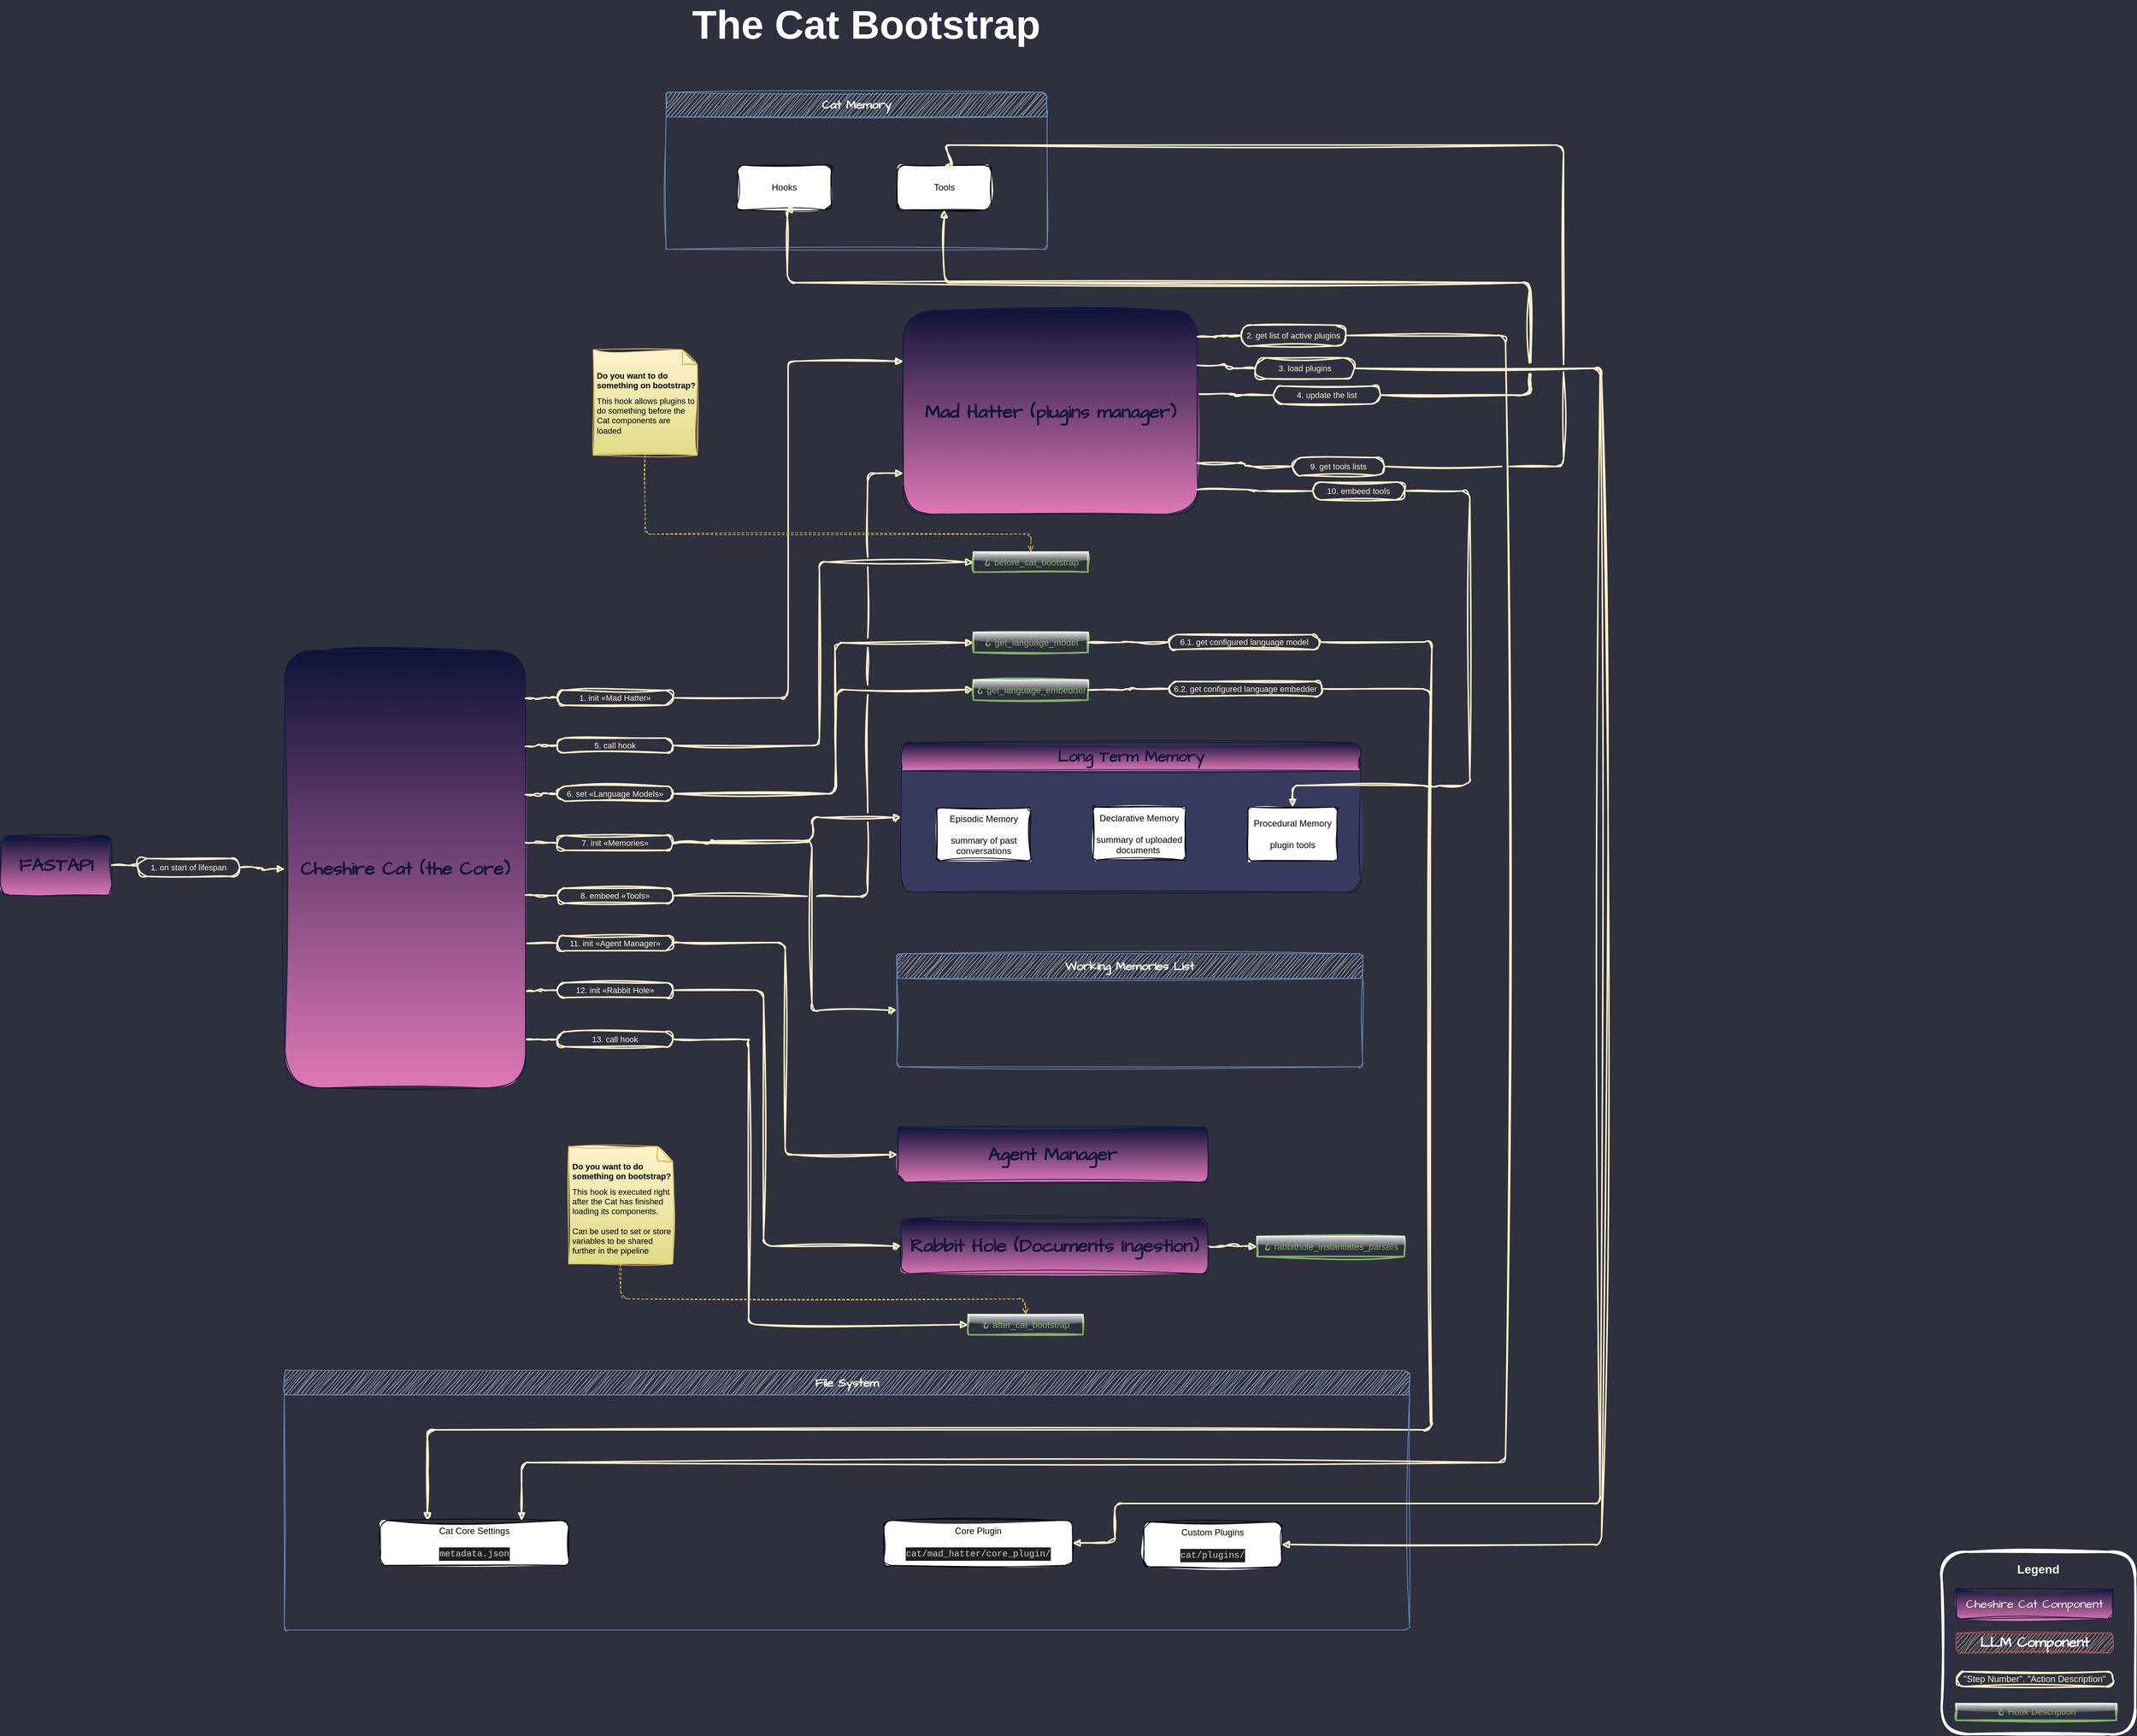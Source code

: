 <mxfile version="21.6.8" type="device">
  <diagram name="cat-bootstrap" id="owiUMc36gZOC5D5pfeaY">
    <mxGraphModel dx="2802" dy="1214" grid="0" gridSize="10" guides="1" tooltips="1" connect="1" arrows="0" fold="1" page="0" pageScale="1" pageWidth="827" pageHeight="1169" background="#2e303e" math="0" shadow="0">
      <root>
        <mxCell id="EjWeHKT9xq1KZx7qwRYT-0" />
        <mxCell id="EjWeHKT9xq1KZx7qwRYT-1" value="Docker Rect" parent="EjWeHKT9xq1KZx7qwRYT-0" />
        <mxCell id="EjWeHKT9xq1KZx7qwRYT-6" value="Main Flow" parent="EjWeHKT9xq1KZx7qwRYT-0" />
        <mxCell id="vqLPm3WoyNJ4vBSuMH8W-54" style="edgeStyle=orthogonalEdgeStyle;shape=connector;rounded=1;sketch=1;hachureGap=4;jiggle=2;curveFitting=1;orthogonalLoop=1;jettySize=auto;html=1;exitX=1;exitY=0.5;exitDx=0;exitDy=0;exitPerimeter=0;entryX=0.25;entryY=0;entryDx=0;entryDy=0;labelBackgroundColor=default;strokeColor=#fff2cc;strokeWidth=2;fontFamily=Helvetica;fontSource=https%3A%2F%2Ffonts.googleapis.com%2Fcss%3Ffamily%3DArchitects%2BDaughter;fontSize=11;fontColor=default;endArrow=block;endFill=1;endSize=6;fillColor=#f5f5f5;" edge="1" parent="EjWeHKT9xq1KZx7qwRYT-6" source="vqLPm3WoyNJ4vBSuMH8W-60" target="vqLPm3WoyNJ4vBSuMH8W-53">
          <mxGeometry relative="1" as="geometry">
            <Array as="points">
              <mxPoint x="1390" y="1231" />
              <mxPoint x="1390" y="2290" />
              <mxPoint x="40" y="2290" />
            </Array>
          </mxGeometry>
        </mxCell>
        <mxCell id="vqLPm3WoyNJ4vBSuMH8W-55" style="edgeStyle=orthogonalEdgeStyle;shape=connector;rounded=1;sketch=1;hachureGap=4;jiggle=2;curveFitting=1;orthogonalLoop=1;jettySize=auto;html=1;exitX=1;exitY=0.5;exitDx=0;exitDy=0;exitPerimeter=0;entryX=0.25;entryY=0;entryDx=0;entryDy=0;labelBackgroundColor=default;strokeColor=#fff2cc;strokeWidth=2;fontFamily=Helvetica;fontSource=https%3A%2F%2Ffonts.googleapis.com%2Fcss%3Ffamily%3DArchitects%2BDaughter;fontSize=11;fontColor=default;endArrow=block;endFill=1;endSize=6;fillColor=#f5f5f5;" edge="1" parent="EjWeHKT9xq1KZx7qwRYT-6" source="vqLPm3WoyNJ4vBSuMH8W-63" target="vqLPm3WoyNJ4vBSuMH8W-53">
          <mxGeometry relative="1" as="geometry">
            <Array as="points">
              <mxPoint x="1388" y="1294" />
              <mxPoint x="1388" y="2290" />
              <mxPoint x="40" y="2290" />
            </Array>
          </mxGeometry>
        </mxCell>
        <mxCell id="vqLPm3WoyNJ4vBSuMH8W-84" style="edgeStyle=orthogonalEdgeStyle;shape=connector;rounded=1;sketch=1;hachureGap=4;jiggle=2;curveFitting=1;orthogonalLoop=1;jettySize=auto;html=1;exitX=1;exitY=0.67;exitDx=0;exitDy=0;exitPerimeter=0;entryX=0;entryY=0.5;entryDx=0;entryDy=0;entryPerimeter=0;labelBackgroundColor=default;strokeColor=#fff2cc;strokeWidth=2;fontFamily=Helvetica;fontSource=https%3A%2F%2Ffonts.googleapis.com%2Fcss%3Ffamily%3DArchitects%2BDaughter;fontSize=11;fontColor=default;endArrow=none;endFill=0;endSize=6;fillColor=#f5f5f5;" edge="1" parent="EjWeHKT9xq1KZx7qwRYT-6" source="vqLPm3WoyNJ4vBSuMH8W-0" target="vqLPm3WoyNJ4vBSuMH8W-83">
          <mxGeometry relative="1" as="geometry" />
        </mxCell>
        <mxCell id="vqLPm3WoyNJ4vBSuMH8W-89" style="edgeStyle=orthogonalEdgeStyle;shape=connector;rounded=1;sketch=1;hachureGap=4;jiggle=2;curveFitting=1;orthogonalLoop=1;jettySize=auto;html=1;exitX=1;exitY=0.78;exitDx=0;exitDy=0;exitPerimeter=0;labelBackgroundColor=default;strokeColor=#fff2cc;strokeWidth=2;fontFamily=Helvetica;fontSource=https%3A%2F%2Ffonts.googleapis.com%2Fcss%3Ffamily%3DArchitects%2BDaughter;fontSize=11;fontColor=default;endArrow=none;endFill=0;endSize=6;fillColor=#f5f5f5;" edge="1" parent="EjWeHKT9xq1KZx7qwRYT-6" source="vqLPm3WoyNJ4vBSuMH8W-0" target="vqLPm3WoyNJ4vBSuMH8W-88">
          <mxGeometry relative="1" as="geometry" />
        </mxCell>
        <mxCell id="vqLPm3WoyNJ4vBSuMH8W-94" style="edgeStyle=orthogonalEdgeStyle;shape=connector;rounded=1;sketch=1;hachureGap=4;jiggle=2;curveFitting=1;orthogonalLoop=1;jettySize=auto;html=1;exitX=1;exitY=0.89;exitDx=0;exitDy=0;exitPerimeter=0;entryX=0;entryY=0.5;entryDx=0;entryDy=0;entryPerimeter=0;labelBackgroundColor=default;strokeColor=#fff2cc;strokeWidth=2;fontFamily=Helvetica;fontSource=https%3A%2F%2Ffonts.googleapis.com%2Fcss%3Ffamily%3DArchitects%2BDaughter;fontSize=11;fontColor=default;endArrow=none;endFill=0;endSize=6;fillColor=#f5f5f5;" edge="1" parent="EjWeHKT9xq1KZx7qwRYT-6" source="vqLPm3WoyNJ4vBSuMH8W-0" target="vqLPm3WoyNJ4vBSuMH8W-95">
          <mxGeometry relative="1" as="geometry" />
        </mxCell>
        <mxCell id="vqLPm3WoyNJ4vBSuMH8W-0" value="Cheshire Cat (the Core)" style="shape=label;whiteSpace=wrap;html=1;backgroundOutline=1;rounded=1;points=[[0,0,0,0,0],[0,0.25,0,0,0],[0,0.5,0,0,0],[0,0.75,0,0,0],[0,1,0,0,0],[0.24,0,0,0,0],[0.25,1,0,0,0],[0.5,0,0,0,0],[0.5,1,0,0,0],[0.75,0,0,0,0],[0.75,1,0,0,0],[1,0.11,0,0,0],[1,0.22,0,0,0],[1,0.33,0,0,0],[1,0.44,0,0,0],[1,0.56,0,0,0],[1,0.67,0,0,0],[1,0.78,0,0,0],[1,0.89,0,0,0]];sketch=1;curveFitting=1;jiggle=2;align=center;fontSize=25;fontFamily=Architects Daughter;fillColor=#0c1237;strokeColor=#19183f;fontColor=#15163c;strokeWidth=1;fillStyle=solid;gradientColor=#df77b8;gradientDirection=south;fontSource=https%3A%2F%2Ffonts.googleapis.com%2Fcss%3Ffamily%3DArchitects%2BDaughter;glass=0;shadow=0;fontStyle=1" vertex="1" parent="EjWeHKT9xq1KZx7qwRYT-6">
          <mxGeometry x="-151" y="1242" width="323" height="588" as="geometry" />
        </mxCell>
        <mxCell id="vqLPm3WoyNJ4vBSuMH8W-1" value="FASTAPI" style="shape=label;whiteSpace=wrap;html=1;backgroundOutline=1;rounded=1;sketch=1;curveFitting=1;jiggle=2;fontSize=25;fontFamily=Architects Daughter;fillColor=#0c1237;strokeColor=#19183f;fontColor=#15163c;strokeWidth=1;fillStyle=solid;gradientColor=#df77b8;gradientDirection=south;fontSource=https%3A%2F%2Ffonts.googleapis.com%2Fcss%3Ffamily%3DArchitects%2BDaughter;glass=0;shadow=0;fontStyle=1" vertex="1" parent="EjWeHKT9xq1KZx7qwRYT-6">
          <mxGeometry x="-533" y="1491" width="149" height="80" as="geometry" />
        </mxCell>
        <mxCell id="vqLPm3WoyNJ4vBSuMH8W-2" style="edgeStyle=orthogonalEdgeStyle;shape=connector;rounded=1;orthogonalLoop=1;jettySize=auto;html=1;labelBackgroundColor=default;strokeColor=#fff2cc;fontFamily=Helvetica;fontSize=11;fontColor=default;endArrow=block;endFill=1;exitX=1;exitY=0.5;exitDx=0;exitDy=0;sketch=1;curveFitting=1;jiggle=2;fillColor=#f5f5f5;endSize=6;strokeWidth=2;hachureGap=4;fontSource=https%3A%2F%2Ffonts.googleapis.com%2Fcss%3Ffamily%3DArchitects%2BDaughter;exitPerimeter=0;entryX=0;entryY=0.5;entryDx=0;entryDy=0;entryPerimeter=0;" edge="1" source="vqLPm3WoyNJ4vBSuMH8W-3" parent="EjWeHKT9xq1KZx7qwRYT-6" target="vqLPm3WoyNJ4vBSuMH8W-0">
          <mxGeometry relative="1" as="geometry">
            <mxPoint x="-652.0" y="1268" as="sourcePoint" />
            <mxPoint x="-140" y="1034" as="targetPoint" />
          </mxGeometry>
        </mxCell>
        <mxCell id="vqLPm3WoyNJ4vBSuMH8W-3" value="1. on start of lifespan" style="rounded=1;whiteSpace=wrap;html=1;arcSize=50;fillColor=none;strokeColor=#fff2cc;fontColor=#fff2cc;sketch=1;curveFitting=1;jiggle=2;fillStyle=auto;shadow=0;glass=0;strokeWidth=2;labelBackgroundColor=none;hachureGap=4;fontSource=https%3A%2F%2Ffonts.googleapis.com%2Fcss%3Ffamily%3DArchitects%2BDaughter;fontFamily=Helvetica;fontSize=11;points=[[0,0.5,0,0,0],[0.5,0,0,0,0],[0.5,1,0,0,0],[1,0.5,0,0,0]];endArrow=none;endFill=0;endSize=6;" vertex="1" parent="EjWeHKT9xq1KZx7qwRYT-6">
          <mxGeometry x="-349" y="1522" width="137" height="24" as="geometry" />
        </mxCell>
        <mxCell id="vqLPm3WoyNJ4vBSuMH8W-4" style="edgeStyle=orthogonalEdgeStyle;shape=connector;rounded=1;orthogonalLoop=1;jettySize=auto;html=1;labelBackgroundColor=default;strokeColor=#fff2cc;fontFamily=Helvetica;fontSize=11;fontColor=default;endArrow=none;endFill=0;sketch=1;curveFitting=1;jiggle=2;fillColor=#f5f5f5;endSize=6;strokeWidth=2;hachureGap=4;fontSource=https%3A%2F%2Ffonts.googleapis.com%2Fcss%3Ffamily%3DArchitects%2BDaughter;entryX=0;entryY=0.5;entryDx=0;entryDy=0;entryPerimeter=0;exitX=1;exitY=0.5;exitDx=0;exitDy=0;" edge="1" parent="EjWeHKT9xq1KZx7qwRYT-6" source="vqLPm3WoyNJ4vBSuMH8W-1" target="vqLPm3WoyNJ4vBSuMH8W-3">
          <mxGeometry relative="1" as="geometry">
            <mxPoint x="-547" y="1211" as="sourcePoint" />
            <mxPoint x="-130" y="1222" as="targetPoint" />
          </mxGeometry>
        </mxCell>
        <mxCell id="vqLPm3WoyNJ4vBSuMH8W-47" style="edgeStyle=orthogonalEdgeStyle;shape=connector;rounded=1;sketch=1;hachureGap=4;jiggle=2;curveFitting=1;orthogonalLoop=1;jettySize=auto;html=1;exitX=1;exitY=0.41;exitDx=0;exitDy=0;exitPerimeter=0;entryX=0;entryY=0.5;entryDx=0;entryDy=0;entryPerimeter=0;labelBackgroundColor=none;strokeColor=#fff2cc;strokeWidth=2;fontFamily=Helvetica;fontSource=https%3A%2F%2Ffonts.googleapis.com%2Fcss%3Ffamily%3DArchitects%2BDaughter;fontSize=11;fontColor=#fff2cc;endArrow=none;endFill=0;endSize=6;fillColor=#f5f5f5;" edge="1" parent="EjWeHKT9xq1KZx7qwRYT-6" source="vqLPm3WoyNJ4vBSuMH8W-8" target="vqLPm3WoyNJ4vBSuMH8W-41">
          <mxGeometry relative="1" as="geometry" />
        </mxCell>
        <mxCell id="vqLPm3WoyNJ4vBSuMH8W-8" value="Mad Hatter (plugins manager)" style="shape=label;whiteSpace=wrap;html=1;backgroundOutline=1;rounded=1;points=[[0,0,0,0,0],[0,0.25,0,0,0],[0,0.5,0,0,0],[0,0.8,0,0,0],[0,1,0,0,0],[0.24,0,0,0,0],[0.25,1,0,0,0],[0.5,0,0,0,0],[0.5,1,0,0,0],[0.75,0,0,0,0],[0.75,1,0,0,0],[1,0.13,0,0,0],[1,0.27,0,0,0],[1,0.41,0,0,0],[1,0.5,0,0,0],[1,0.63,0,0,0],[1,0.75,0,0,0],[1,0.88,0,0,0]];sketch=1;curveFitting=1;jiggle=2;align=center;fontSize=25;fontFamily=Architects Daughter;fillColor=#0c1237;strokeColor=#19183f;fontColor=#15163c;strokeWidth=1;fillStyle=solid;gradientColor=#df77b8;gradientDirection=south;fontSource=https%3A%2F%2Ffonts.googleapis.com%2Fcss%3Ffamily%3DArchitects%2BDaughter;glass=0;shadow=0;fontStyle=1;hachureGap=4;" vertex="1" parent="EjWeHKT9xq1KZx7qwRYT-6">
          <mxGeometry x="680" y="785" width="395" height="274" as="geometry" />
        </mxCell>
        <mxCell id="vqLPm3WoyNJ4vBSuMH8W-9" value="🪝&amp;nbsp;before_cat_bootstrap" style="shape=label;whiteSpace=wrap;html=1;backgroundOutline=1;rounded=0;fillColor=#2e303e;strokeColor=#82b366;arcSize=50;fillStyle=solid;shadow=0;glass=1;strokeWidth=2;labelBackgroundColor=none;fontColor=#82b365;sketch=1;curveFitting=1;jiggle=2;points=[[0,0.5,0,0,0],[0.5,0,0,0,0],[0.5,1,0,0,0],[1,0.5,0,0,0]];" vertex="1" parent="EjWeHKT9xq1KZx7qwRYT-6">
          <mxGeometry x="774" y="1110" width="154" height="27" as="geometry" />
        </mxCell>
        <mxCell id="vqLPm3WoyNJ4vBSuMH8W-10" value="🪝&amp;nbsp;get_language_model" style="shape=label;whiteSpace=wrap;html=1;backgroundOutline=1;rounded=0;fillColor=#2e303e;strokeColor=#82b366;arcSize=50;fillStyle=solid;shadow=0;glass=1;strokeWidth=2;labelBackgroundColor=none;fontColor=#82b365;sketch=1;curveFitting=1;jiggle=2;points=[[0,0.5,0,0,0],[0.5,0,0,0,0],[0.5,1,0,0,0],[1,0.5,0,0,0]];" vertex="1" parent="EjWeHKT9xq1KZx7qwRYT-6">
          <mxGeometry x="774" y="1218" width="154" height="27" as="geometry" />
        </mxCell>
        <mxCell id="vqLPm3WoyNJ4vBSuMH8W-11" value="🪝&amp;nbsp;get_language_embedder" style="shape=label;whiteSpace=wrap;html=1;backgroundOutline=1;rounded=0;fillColor=#2e303e;strokeColor=#82b366;arcSize=50;fillStyle=solid;shadow=0;glass=1;strokeWidth=2;labelBackgroundColor=none;fontColor=#82b365;sketch=1;curveFitting=1;jiggle=2;points=[[0,0.5,0,0,0],[0.5,0,0,0,0],[0.5,1,0,0,0],[1,0.5,0,0,0]];" vertex="1" parent="EjWeHKT9xq1KZx7qwRYT-6">
          <mxGeometry x="774" y="1282" width="154" height="27" as="geometry" />
        </mxCell>
        <mxCell id="vqLPm3WoyNJ4vBSuMH8W-12" style="edgeStyle=orthogonalEdgeStyle;shape=connector;rounded=1;orthogonalLoop=1;jettySize=auto;html=1;labelBackgroundColor=default;strokeColor=#fff2cc;fontFamily=Helvetica;fontSize=11;fontColor=default;endArrow=block;endFill=1;exitX=1;exitY=0.5;exitDx=0;exitDy=0;sketch=1;curveFitting=1;jiggle=2;fillColor=#f5f5f5;endSize=6;strokeWidth=2;hachureGap=4;fontSource=https%3A%2F%2Ffonts.googleapis.com%2Fcss%3Ffamily%3DArchitects%2BDaughter;exitPerimeter=0;entryX=0;entryY=0.5;entryDx=0;entryDy=0;" edge="1" source="vqLPm3WoyNJ4vBSuMH8W-13" parent="EjWeHKT9xq1KZx7qwRYT-6" target="vqLPm3WoyNJ4vBSuMH8W-15">
          <mxGeometry relative="1" as="geometry">
            <mxPoint x="-149.0" y="1862" as="sourcePoint" />
            <mxPoint x="287" y="1628" as="targetPoint" />
            <Array as="points">
              <mxPoint x="558" y="1500" />
              <mxPoint x="558" y="1467" />
              <mxPoint x="677" y="1467" />
            </Array>
          </mxGeometry>
        </mxCell>
        <mxCell id="vqLPm3WoyNJ4vBSuMH8W-52" style="edgeStyle=orthogonalEdgeStyle;shape=connector;rounded=1;sketch=1;hachureGap=4;jiggle=2;curveFitting=1;orthogonalLoop=1;jettySize=auto;html=1;exitX=1;exitY=0.5;exitDx=0;exitDy=0;exitPerimeter=0;entryX=0;entryY=0.5;entryDx=0;entryDy=0;labelBackgroundColor=default;strokeColor=#fff2cc;strokeWidth=2;fontFamily=Helvetica;fontSource=https%3A%2F%2Ffonts.googleapis.com%2Fcss%3Ffamily%3DArchitects%2BDaughter;fontSize=11;fontColor=default;endArrow=block;endFill=1;endSize=6;fillColor=#f5f5f5;" edge="1" parent="EjWeHKT9xq1KZx7qwRYT-6" source="vqLPm3WoyNJ4vBSuMH8W-13" target="vqLPm3WoyNJ4vBSuMH8W-19">
          <mxGeometry relative="1" as="geometry">
            <Array as="points">
              <mxPoint x="421" y="1498" />
              <mxPoint x="557" y="1498" />
              <mxPoint x="557" y="1726" />
            </Array>
          </mxGeometry>
        </mxCell>
        <mxCell id="vqLPm3WoyNJ4vBSuMH8W-13" value="7. init «Memories»" style="rounded=1;whiteSpace=wrap;html=1;arcSize=50;fillColor=none;strokeColor=#fff2cc;fontColor=#fff2cc;sketch=1;curveFitting=1;jiggle=2;fillStyle=auto;shadow=0;glass=0;strokeWidth=2;labelBackgroundColor=none;hachureGap=4;fontSource=https%3A%2F%2Ffonts.googleapis.com%2Fcss%3Ffamily%3DArchitects%2BDaughter;fontFamily=Helvetica;fontSize=11;points=[[0,0.5,0,0,0],[0.5,0,0,0,0],[0.5,1,0,0,0],[1,0.5,0,0,0]];endArrow=none;endFill=0;endSize=6;" vertex="1" parent="EjWeHKT9xq1KZx7qwRYT-6">
          <mxGeometry x="215" y="1491" width="155" height="20" as="geometry" />
        </mxCell>
        <mxCell id="vqLPm3WoyNJ4vBSuMH8W-14" style="edgeStyle=orthogonalEdgeStyle;shape=connector;rounded=1;orthogonalLoop=1;jettySize=auto;html=1;labelBackgroundColor=default;strokeColor=#fff2cc;fontFamily=Helvetica;fontSize=11;fontColor=default;endArrow=none;endFill=0;sketch=1;curveFitting=1;jiggle=2;fillColor=#f5f5f5;endSize=6;strokeWidth=2;hachureGap=4;fontSource=https%3A%2F%2Ffonts.googleapis.com%2Fcss%3Ffamily%3DArchitects%2BDaughter;entryX=0;entryY=0.5;entryDx=0;entryDy=0;entryPerimeter=0;exitX=1;exitY=0.44;exitDx=0;exitDy=0;exitPerimeter=0;" edge="1" target="vqLPm3WoyNJ4vBSuMH8W-13" parent="EjWeHKT9xq1KZx7qwRYT-6" source="vqLPm3WoyNJ4vBSuMH8W-0">
          <mxGeometry relative="1" as="geometry">
            <mxPoint x="161" y="1474" as="sourcePoint" />
            <mxPoint x="373" y="1638" as="targetPoint" />
          </mxGeometry>
        </mxCell>
        <mxCell id="vqLPm3WoyNJ4vBSuMH8W-15" value="Long Term Memory" style="swimlane;whiteSpace=wrap;html=1;swimlaneFillColor=#363b5e;fillColor=#0c1237;strokeColor=#19183f;rounded=1;sketch=1;curveFitting=1;jiggle=2;fontColor=#19183f;fontSize=21;fontFamily=Architects Daughter;strokeWidth=1;fillStyle=solid;gradientColor=#df77b8;gradientDirection=south;fontSource=https%3A%2F%2Ffonts.googleapis.com%2Fcss%3Ffamily%3DArchitects%2BDaughter;glass=0;shadow=0;startSize=38;fontStyle=1" vertex="1" parent="EjWeHKT9xq1KZx7qwRYT-6">
          <mxGeometry x="677" y="1366" width="617" height="201" as="geometry" />
        </mxCell>
        <mxCell id="vqLPm3WoyNJ4vBSuMH8W-16" value="Declarative Memory&lt;br style=&quot;font-size: 10px;&quot;&gt;&lt;br&gt;summary of uploaded documents&amp;nbsp;" style="rounded=1;whiteSpace=wrap;html=1;sketch=1;curveFitting=1;jiggle=2;fontSize=12;fontFamily=Helvetica;fillColor=default;strokeColor=default;fontColor=default;strokeWidth=1;fillStyle=solid;gradientColor=none;gradientDirection=south;fontSource=https%3A%2F%2Ffonts.googleapis.com%2Fcss%3Ffamily%3DArchitects%2BDaughter;glass=0;shadow=0;fontStyle=0;startSize=33;swimlaneFillColor=default;arcSize=6;" vertex="1" parent="vqLPm3WoyNJ4vBSuMH8W-15">
          <mxGeometry x="258" y="87" width="124" height="71" as="geometry" />
        </mxCell>
        <mxCell id="vqLPm3WoyNJ4vBSuMH8W-17" value="Procedural Memory&lt;br style=&quot;font-size: 10px;&quot;&gt;&lt;br&gt;plugin tools" style="rounded=1;whiteSpace=wrap;html=1;sketch=1;curveFitting=1;jiggle=2;fontSize=12;fontFamily=Helvetica;fillColor=default;strokeColor=default;fontColor=default;strokeWidth=1;fillStyle=solid;gradientColor=none;gradientDirection=south;fontSource=https%3A%2F%2Ffonts.googleapis.com%2Fcss%3Ffamily%3DArchitects%2BDaughter;glass=0;shadow=0;fontStyle=0;startSize=33;swimlaneFillColor=default;arcSize=6;" vertex="1" parent="vqLPm3WoyNJ4vBSuMH8W-15">
          <mxGeometry x="466" y="87" width="120" height="72" as="geometry" />
        </mxCell>
        <mxCell id="vqLPm3WoyNJ4vBSuMH8W-18" value="Episodic Memory&lt;br&gt;&lt;br style=&quot;font-size: 10px;&quot;&gt;summary of past conversations" style="rounded=1;whiteSpace=wrap;html=1;sketch=1;curveFitting=1;jiggle=2;fontSize=12;fontFamily=Helvetica;fillColor=default;strokeColor=default;fontColor=default;strokeWidth=1;fillStyle=solid;gradientColor=none;gradientDirection=south;fontSource=https%3A%2F%2Ffonts.googleapis.com%2Fcss%3Ffamily%3DArchitects%2BDaughter;glass=0;shadow=0;fontStyle=0;startSize=33;swimlaneFillColor=default;arcSize=6;" vertex="1" parent="vqLPm3WoyNJ4vBSuMH8W-15">
          <mxGeometry x="48" y="88" width="126" height="71" as="geometry" />
        </mxCell>
        <mxCell id="vqLPm3WoyNJ4vBSuMH8W-19" value="Working Memories List" style="swimlane;whiteSpace=wrap;html=1;rounded=1;sketch=1;curveFitting=1;jiggle=2;fillColor=#dae8fc;strokeColor=#6c8ebf;fontColor=#ffffff;swimlaneFillColor=none;fontSize=16;arcSize=6;startSize=33;fontFamily=Architects Daughter;fontSource=https%3A%2F%2Ffonts.googleapis.com%2Fcss%3Ffamily%3DArchitects%2BDaughter;" vertex="1" parent="EjWeHKT9xq1KZx7qwRYT-6">
          <mxGeometry x="671" y="1650" width="626" height="152" as="geometry" />
        </mxCell>
        <mxCell id="vqLPm3WoyNJ4vBSuMH8W-25" value="Cat Memory" style="swimlane;whiteSpace=wrap;html=1;rounded=1;sketch=1;curveFitting=1;jiggle=2;fillColor=#dae8fc;strokeColor=#6c8ebf;fontColor=#ffffff;swimlaneFillColor=none;fontSize=16;arcSize=6;startSize=33;fontFamily=Architects Daughter;fontSource=https%3A%2F%2Ffonts.googleapis.com%2Fcss%3Ffamily%3DArchitects%2BDaughter;" vertex="1" parent="EjWeHKT9xq1KZx7qwRYT-6">
          <mxGeometry x="361" y="492" width="512" height="211" as="geometry" />
        </mxCell>
        <mxCell id="vqLPm3WoyNJ4vBSuMH8W-27" value="Hooks" style="rounded=1;whiteSpace=wrap;html=1;sketch=1;curveFitting=1;jiggle=2;" vertex="1" parent="vqLPm3WoyNJ4vBSuMH8W-25">
          <mxGeometry x="96" y="98" width="126" height="60" as="geometry" />
        </mxCell>
        <mxCell id="vqLPm3WoyNJ4vBSuMH8W-28" value="Tools" style="rounded=1;whiteSpace=wrap;html=1;sketch=1;curveFitting=1;jiggle=2;" vertex="1" parent="vqLPm3WoyNJ4vBSuMH8W-25">
          <mxGeometry x="311" y="98" width="126" height="60" as="geometry" />
        </mxCell>
        <mxCell id="vqLPm3WoyNJ4vBSuMH8W-31" style="edgeStyle=orthogonalEdgeStyle;shape=connector;rounded=1;orthogonalLoop=1;jettySize=auto;html=1;labelBackgroundColor=default;strokeColor=#fff2cc;fontFamily=Helvetica;fontSize=11;fontColor=default;endArrow=none;endFill=0;sketch=1;curveFitting=1;jiggle=2;fillColor=#f5f5f5;endSize=6;strokeWidth=2;hachureGap=4;fontSource=https%3A%2F%2Ffonts.googleapis.com%2Fcss%3Ffamily%3DArchitects%2BDaughter;exitX=1;exitY=0.11;exitDx=0;exitDy=0;exitPerimeter=0;entryX=0;entryY=0.5;entryDx=0;entryDy=0;entryPerimeter=0;" edge="1" parent="EjWeHKT9xq1KZx7qwRYT-6" source="vqLPm3WoyNJ4vBSuMH8W-0" target="vqLPm3WoyNJ4vBSuMH8W-32">
          <mxGeometry relative="1" as="geometry">
            <mxPoint x="182" y="1511" as="sourcePoint" />
            <mxPoint x="327" y="1318" as="targetPoint" />
          </mxGeometry>
        </mxCell>
        <mxCell id="vqLPm3WoyNJ4vBSuMH8W-33" style="edgeStyle=orthogonalEdgeStyle;shape=connector;rounded=1;sketch=1;jiggle=2;curveFitting=1;orthogonalLoop=1;jettySize=auto;html=1;exitX=1;exitY=0.5;exitDx=0;exitDy=0;exitPerimeter=0;labelBackgroundColor=default;strokeColor=#fff2cc;strokeWidth=2;fontFamily=Helvetica;fontSize=11;fontColor=default;endArrow=block;endFill=1;endSize=6;fillColor=#f5f5f5;hachureGap=4;fontSource=https%3A%2F%2Ffonts.googleapis.com%2Fcss%3Ffamily%3DArchitects%2BDaughter;entryX=0;entryY=0.25;entryDx=0;entryDy=0;entryPerimeter=0;" edge="1" parent="EjWeHKT9xq1KZx7qwRYT-6" source="vqLPm3WoyNJ4vBSuMH8W-32" target="vqLPm3WoyNJ4vBSuMH8W-8">
          <mxGeometry relative="1" as="geometry">
            <mxPoint x="646" y="1155" as="targetPoint" />
          </mxGeometry>
        </mxCell>
        <mxCell id="vqLPm3WoyNJ4vBSuMH8W-32" value="1. init «Mad Hatter»" style="rounded=1;whiteSpace=wrap;html=1;arcSize=50;fillColor=none;strokeColor=#fff2cc;fontColor=#fff2cc;sketch=1;curveFitting=1;jiggle=2;fillStyle=auto;shadow=0;glass=0;strokeWidth=2;labelBackgroundColor=none;hachureGap=4;fontSource=https%3A%2F%2Ffonts.googleapis.com%2Fcss%3Ffamily%3DArchitects%2BDaughter;fontFamily=Helvetica;fontSize=11;points=[[0,0.5,0,0,0],[0.5,0,0,0,0],[0.5,1,0,0,0],[1,0.5,0,0,0]];endArrow=none;endFill=0;endSize=6;" vertex="1" parent="EjWeHKT9xq1KZx7qwRYT-6">
          <mxGeometry x="215" y="1296" width="155" height="20" as="geometry" />
        </mxCell>
        <mxCell id="vqLPm3WoyNJ4vBSuMH8W-34" value="File System" style="swimlane;whiteSpace=wrap;html=1;rounded=1;sketch=1;curveFitting=1;jiggle=2;fillColor=#dae8fc;strokeColor=#6c8ebf;fontColor=#ffffff;swimlaneFillColor=none;fontSize=16;arcSize=6;startSize=33;fontFamily=Architects Daughter;fontSource=https%3A%2F%2Ffonts.googleapis.com%2Fcss%3Ffamily%3DArchitects%2BDaughter;" vertex="1" parent="EjWeHKT9xq1KZx7qwRYT-6">
          <mxGeometry x="-152" y="2210" width="1512" height="349" as="geometry" />
        </mxCell>
        <mxCell id="vqLPm3WoyNJ4vBSuMH8W-35" value="Core Plugin&lt;br&gt;&lt;br&gt;&lt;div style=&quot;color: rgb(212, 212, 212); background-color: rgb(30, 30, 30); font-family: Menlo, Monaco, &amp;quot;Courier New&amp;quot;, monospace; line-height: 18px;&quot;&gt;cat/mad_hatter/core_plugin/&lt;/div&gt;" style="rounded=1;whiteSpace=wrap;html=1;sketch=1;curveFitting=1;jiggle=2;" vertex="1" parent="vqLPm3WoyNJ4vBSuMH8W-34">
          <mxGeometry x="806" y="202" width="253" height="60" as="geometry" />
        </mxCell>
        <mxCell id="vqLPm3WoyNJ4vBSuMH8W-36" value="Custom Plugins&lt;br&gt;&lt;br&gt;&lt;div style=&quot;color: rgb(212, 212, 212); background-color: rgb(30, 30, 30); font-family: Menlo, Monaco, &amp;quot;Courier New&amp;quot;, monospace; line-height: 18px;&quot;&gt;cat/plugins/&lt;/div&gt;" style="rounded=1;whiteSpace=wrap;html=1;sketch=1;curveFitting=1;jiggle=2;" vertex="1" parent="vqLPm3WoyNJ4vBSuMH8W-34">
          <mxGeometry x="1155" y="204" width="185" height="60" as="geometry" />
        </mxCell>
        <mxCell id="vqLPm3WoyNJ4vBSuMH8W-53" value="Cat Core Settings&lt;br&gt;&lt;br&gt;&lt;div style=&quot;color: rgb(212, 212, 212); background-color: rgb(30, 30, 30); font-family: Menlo, Monaco, &amp;quot;Courier New&amp;quot;, monospace; line-height: 18px;&quot;&gt;&lt;div style=&quot;line-height: 18px;&quot;&gt;metadata.json&lt;/div&gt;&lt;/div&gt;" style="rounded=1;whiteSpace=wrap;html=1;sketch=1;curveFitting=1;jiggle=2;" vertex="1" parent="vqLPm3WoyNJ4vBSuMH8W-34">
          <mxGeometry x="129" y="202" width="253" height="60" as="geometry" />
        </mxCell>
        <mxCell id="vqLPm3WoyNJ4vBSuMH8W-39" style="edgeStyle=orthogonalEdgeStyle;shape=connector;rounded=1;sketch=1;hachureGap=4;jiggle=2;curveFitting=1;orthogonalLoop=1;jettySize=auto;html=1;exitX=1;exitY=0.5;exitDx=0;exitDy=0;exitPerimeter=0;labelBackgroundColor=default;strokeColor=#fff2cc;strokeWidth=2;fontFamily=Helvetica;fontSource=https%3A%2F%2Ffonts.googleapis.com%2Fcss%3Ffamily%3DArchitects%2BDaughter;fontSize=11;fontColor=default;endArrow=block;endFill=1;endSize=6;fillColor=#f5f5f5;entryX=1;entryY=0.5;entryDx=0;entryDy=0;" edge="1" parent="EjWeHKT9xq1KZx7qwRYT-6" source="vqLPm3WoyNJ4vBSuMH8W-37" target="vqLPm3WoyNJ4vBSuMH8W-36">
          <mxGeometry relative="1" as="geometry">
            <Array as="points">
              <mxPoint x="1618" y="863" />
              <mxPoint x="1618" y="2444" />
            </Array>
          </mxGeometry>
        </mxCell>
        <mxCell id="vqLPm3WoyNJ4vBSuMH8W-50" style="edgeStyle=orthogonalEdgeStyle;shape=connector;rounded=1;sketch=1;hachureGap=4;jiggle=2;curveFitting=1;orthogonalLoop=1;jettySize=auto;html=1;exitX=1;exitY=0.5;exitDx=0;exitDy=0;exitPerimeter=0;entryX=1;entryY=0.5;entryDx=0;entryDy=0;labelBackgroundColor=default;strokeColor=#fff2cc;strokeWidth=2;fontFamily=Helvetica;fontSource=https%3A%2F%2Ffonts.googleapis.com%2Fcss%3Ffamily%3DArchitects%2BDaughter;fontSize=11;fontColor=default;endArrow=block;endFill=1;endSize=6;fillColor=#f5f5f5;" edge="1" parent="EjWeHKT9xq1KZx7qwRYT-6" source="vqLPm3WoyNJ4vBSuMH8W-37" target="vqLPm3WoyNJ4vBSuMH8W-35">
          <mxGeometry relative="1" as="geometry">
            <Array as="points">
              <mxPoint x="1616" y="863" />
              <mxPoint x="1616" y="2389" />
              <mxPoint x="964" y="2389" />
              <mxPoint x="964" y="2442" />
            </Array>
          </mxGeometry>
        </mxCell>
        <mxCell id="vqLPm3WoyNJ4vBSuMH8W-37" value="3. load plugins" style="rounded=1;whiteSpace=wrap;html=1;arcSize=50;fillColor=none;strokeColor=#fff2cc;fontColor=#fff2cc;sketch=1;curveFitting=1;jiggle=2;fillStyle=auto;shadow=0;glass=0;strokeWidth=2;labelBackgroundColor=none;hachureGap=4;fontSource=https%3A%2F%2Ffonts.googleapis.com%2Fcss%3Ffamily%3DArchitects%2BDaughter;fontFamily=Helvetica;fontSize=11;points=[[0,0.5,0,0,0],[0.5,0,0,0,0],[0.5,1,0,0,0],[1,0.5,0,0,0]];endArrow=none;endFill=0;endSize=6;" vertex="1" parent="EjWeHKT9xq1KZx7qwRYT-6">
          <mxGeometry x="1153" y="849" width="133" height="28" as="geometry" />
        </mxCell>
        <mxCell id="vqLPm3WoyNJ4vBSuMH8W-38" style="edgeStyle=orthogonalEdgeStyle;shape=connector;rounded=1;orthogonalLoop=1;jettySize=auto;html=1;labelBackgroundColor=none;strokeColor=#fff2cc;fontFamily=Helvetica;fontSize=11;fontColor=#fff2cc;endArrow=none;endFill=0;sketch=1;curveFitting=1;jiggle=2;fillColor=#f5f5f5;endSize=6;strokeWidth=2;hachureGap=4;fontSource=https%3A%2F%2Ffonts.googleapis.com%2Fcss%3Ffamily%3DArchitects%2BDaughter;exitX=1;exitY=0.27;exitDx=0;exitDy=0;exitPerimeter=0;entryX=0;entryY=0.5;entryDx=0;entryDy=0;entryPerimeter=0;" edge="1" parent="EjWeHKT9xq1KZx7qwRYT-6" source="vqLPm3WoyNJ4vBSuMH8W-8" target="vqLPm3WoyNJ4vBSuMH8W-37">
          <mxGeometry relative="1" as="geometry">
            <mxPoint x="297" y="1171" as="sourcePoint" />
            <mxPoint x="449" y="1177" as="targetPoint" />
          </mxGeometry>
        </mxCell>
        <mxCell id="vqLPm3WoyNJ4vBSuMH8W-48" style="edgeStyle=orthogonalEdgeStyle;shape=connector;rounded=1;sketch=1;hachureGap=4;jiggle=2;curveFitting=1;orthogonalLoop=1;jettySize=auto;html=1;exitX=1;exitY=0.5;exitDx=0;exitDy=0;exitPerimeter=0;labelBackgroundColor=default;strokeColor=#fff2cc;strokeWidth=2;fontFamily=Helvetica;fontSource=https%3A%2F%2Ffonts.googleapis.com%2Fcss%3Ffamily%3DArchitects%2BDaughter;fontSize=11;fontColor=default;endArrow=block;endFill=1;endSize=6;fillColor=#f5f5f5;entryX=0.5;entryY=1;entryDx=0;entryDy=0;jumpStyle=gap;jumpSize=12;" edge="1" parent="EjWeHKT9xq1KZx7qwRYT-6" source="vqLPm3WoyNJ4vBSuMH8W-41" target="vqLPm3WoyNJ4vBSuMH8W-28">
          <mxGeometry relative="1" as="geometry">
            <mxPoint x="107" y="675" as="targetPoint" />
            <Array as="points">
              <mxPoint x="1521" y="899" />
              <mxPoint x="1521" y="748" />
              <mxPoint x="735" y="748" />
            </Array>
          </mxGeometry>
        </mxCell>
        <mxCell id="vqLPm3WoyNJ4vBSuMH8W-41" value="4. update the list" style="rounded=1;whiteSpace=wrap;html=1;arcSize=50;fillColor=none;strokeColor=#fff2cc;fontColor=#fff2cc;sketch=1;curveFitting=1;jiggle=2;fillStyle=auto;shadow=0;glass=0;strokeWidth=2;labelBackgroundColor=none;hachureGap=4;fontSource=https%3A%2F%2Ffonts.googleapis.com%2Fcss%3Ffamily%3DArchitects%2BDaughter;fontFamily=Helvetica;fontSize=11;points=[[0,0.5,0,0,0],[0.5,0,0,0,0],[0.5,1,0,0,0],[1,0.5,0,0,0]];endArrow=none;endFill=0;endSize=6;" vertex="1" parent="EjWeHKT9xq1KZx7qwRYT-6">
          <mxGeometry x="1177" y="887" width="144" height="24" as="geometry" />
        </mxCell>
        <mxCell id="vqLPm3WoyNJ4vBSuMH8W-56" value="6. set «Language Models»" style="rounded=1;whiteSpace=wrap;html=1;arcSize=50;fillColor=none;strokeColor=#fff2cc;fontColor=#fff2cc;sketch=1;curveFitting=1;jiggle=2;fillStyle=auto;shadow=0;glass=0;strokeWidth=2;labelBackgroundColor=none;hachureGap=4;fontSource=https%3A%2F%2Ffonts.googleapis.com%2Fcss%3Ffamily%3DArchitects%2BDaughter;fontFamily=Helvetica;fontSize=11;points=[[0,0.5,0,0,0],[0.5,0,0,0,0],[0.5,1,0,0,0],[1,0.5,0,0,0]];endArrow=none;endFill=0;endSize=6;" vertex="1" parent="EjWeHKT9xq1KZx7qwRYT-6">
          <mxGeometry x="215" y="1425" width="155" height="20" as="geometry" />
        </mxCell>
        <mxCell id="vqLPm3WoyNJ4vBSuMH8W-57" style="edgeStyle=orthogonalEdgeStyle;shape=connector;rounded=1;orthogonalLoop=1;jettySize=auto;html=1;labelBackgroundColor=default;strokeColor=#fff2cc;fontFamily=Helvetica;fontSize=11;fontColor=default;endArrow=none;endFill=0;sketch=1;curveFitting=1;jiggle=2;fillColor=#f5f5f5;endSize=6;strokeWidth=2;hachureGap=4;fontSource=https%3A%2F%2Ffonts.googleapis.com%2Fcss%3Ffamily%3DArchitects%2BDaughter;exitX=1;exitY=0.33;exitDx=0;exitDy=0;exitPerimeter=0;entryX=0;entryY=0.5;entryDx=0;entryDy=0;entryPerimeter=0;" edge="1" parent="EjWeHKT9xq1KZx7qwRYT-6" source="vqLPm3WoyNJ4vBSuMH8W-0" target="vqLPm3WoyNJ4vBSuMH8W-56">
          <mxGeometry relative="1" as="geometry">
            <mxPoint x="182" y="1349" as="sourcePoint" />
            <mxPoint x="241" y="1355" as="targetPoint" />
          </mxGeometry>
        </mxCell>
        <mxCell id="vqLPm3WoyNJ4vBSuMH8W-58" style="edgeStyle=orthogonalEdgeStyle;shape=connector;rounded=1;sketch=1;jiggle=2;curveFitting=1;orthogonalLoop=1;jettySize=auto;html=1;exitX=1;exitY=0.5;exitDx=0;exitDy=0;exitPerimeter=0;entryX=0;entryY=0.5;entryDx=0;entryDy=0;entryPerimeter=0;labelBackgroundColor=default;strokeColor=#fff2cc;strokeWidth=2;fontFamily=Helvetica;fontSize=11;fontColor=default;endArrow=block;endFill=1;endSize=6;fillColor=#f5f5f5;hachureGap=4;fontSource=https%3A%2F%2Ffonts.googleapis.com%2Fcss%3Ffamily%3DArchitects%2BDaughter;" edge="1" parent="EjWeHKT9xq1KZx7qwRYT-6" source="vqLPm3WoyNJ4vBSuMH8W-56" target="vqLPm3WoyNJ4vBSuMH8W-10">
          <mxGeometry relative="1" as="geometry">
            <mxPoint x="424" y="1355" as="sourcePoint" />
            <mxPoint x="575" y="1160" as="targetPoint" />
            <Array as="points">
              <mxPoint x="588" y="1435" />
              <mxPoint x="588" y="1232" />
              <mxPoint x="774" y="1232" />
            </Array>
          </mxGeometry>
        </mxCell>
        <mxCell id="vqLPm3WoyNJ4vBSuMH8W-59" style="edgeStyle=orthogonalEdgeStyle;shape=connector;rounded=1;sketch=1;jiggle=2;curveFitting=1;orthogonalLoop=1;jettySize=auto;html=1;exitX=1;exitY=0.5;exitDx=0;exitDy=0;exitPerimeter=0;entryX=0;entryY=0.5;entryDx=0;entryDy=0;entryPerimeter=0;labelBackgroundColor=default;strokeColor=#fff2cc;strokeWidth=2;fontFamily=Helvetica;fontSize=11;fontColor=default;endArrow=block;endFill=1;endSize=6;fillColor=#f5f5f5;hachureGap=4;fontSource=https%3A%2F%2Ffonts.googleapis.com%2Fcss%3Ffamily%3DArchitects%2BDaughter;" edge="1" parent="EjWeHKT9xq1KZx7qwRYT-6" source="vqLPm3WoyNJ4vBSuMH8W-56" target="vqLPm3WoyNJ4vBSuMH8W-11">
          <mxGeometry relative="1" as="geometry">
            <mxPoint x="459" y="1424" as="sourcePoint" />
            <mxPoint x="669" y="1371" as="targetPoint" />
            <Array as="points">
              <mxPoint x="590" y="1435" />
              <mxPoint x="590" y="1295" />
              <mxPoint x="774" y="1295" />
            </Array>
          </mxGeometry>
        </mxCell>
        <mxCell id="vqLPm3WoyNJ4vBSuMH8W-62" value="" style="edgeStyle=orthogonalEdgeStyle;shape=connector;rounded=1;sketch=1;hachureGap=4;jiggle=2;curveFitting=1;orthogonalLoop=1;jettySize=auto;html=1;exitX=1;exitY=0.5;exitDx=0;exitDy=0;exitPerimeter=0;entryX=0;entryY=0.5;entryDx=0;entryDy=0;labelBackgroundColor=default;strokeColor=#fff2cc;strokeWidth=2;fontFamily=Helvetica;fontSource=https%3A%2F%2Ffonts.googleapis.com%2Fcss%3Ffamily%3DArchitects%2BDaughter;fontSize=11;fontColor=default;endArrow=none;endFill=0;endSize=6;fillColor=#f5f5f5;entryPerimeter=0;" edge="1" parent="EjWeHKT9xq1KZx7qwRYT-6" source="vqLPm3WoyNJ4vBSuMH8W-10" target="vqLPm3WoyNJ4vBSuMH8W-60">
          <mxGeometry relative="1" as="geometry">
            <mxPoint x="928" y="1216" as="sourcePoint" />
            <mxPoint x="212" y="2109" as="targetPoint" />
            <Array as="points" />
          </mxGeometry>
        </mxCell>
        <mxCell id="vqLPm3WoyNJ4vBSuMH8W-60" value="6.1. get configured language model" style="rounded=1;whiteSpace=wrap;html=1;arcSize=50;fillColor=none;strokeColor=#fff2cc;fontColor=#fff2cc;sketch=1;curveFitting=1;jiggle=2;fillStyle=auto;shadow=0;glass=0;strokeWidth=2;labelBackgroundColor=none;hachureGap=4;fontSource=https%3A%2F%2Ffonts.googleapis.com%2Fcss%3Ffamily%3DArchitects%2BDaughter;fontFamily=Helvetica;fontSize=11;points=[[0,0.5,0,0,0],[0.5,0,0,0,0],[0.5,1,0,0,0],[1,0.5,0,0,0]];endArrow=none;endFill=0;endSize=6;" vertex="1" parent="EjWeHKT9xq1KZx7qwRYT-6">
          <mxGeometry x="1037" y="1221" width="202" height="20" as="geometry" />
        </mxCell>
        <mxCell id="vqLPm3WoyNJ4vBSuMH8W-64" value="" style="edgeStyle=orthogonalEdgeStyle;shape=connector;rounded=1;sketch=1;hachureGap=4;jiggle=2;curveFitting=1;orthogonalLoop=1;jettySize=auto;html=1;exitX=1;exitY=0.5;exitDx=0;exitDy=0;exitPerimeter=0;entryX=0;entryY=0.5;entryDx=0;entryDy=0;labelBackgroundColor=default;strokeColor=#fff2cc;strokeWidth=2;fontFamily=Helvetica;fontSource=https%3A%2F%2Ffonts.googleapis.com%2Fcss%3Ffamily%3DArchitects%2BDaughter;fontSize=11;fontColor=default;endArrow=none;endFill=0;endSize=6;fillColor=#f5f5f5;entryPerimeter=0;" edge="1" parent="EjWeHKT9xq1KZx7qwRYT-6" source="vqLPm3WoyNJ4vBSuMH8W-11" target="vqLPm3WoyNJ4vBSuMH8W-63">
          <mxGeometry relative="1" as="geometry">
            <mxPoint x="928" y="1280" as="sourcePoint" />
            <mxPoint x="212" y="2109" as="targetPoint" />
            <Array as="points" />
          </mxGeometry>
        </mxCell>
        <mxCell id="vqLPm3WoyNJ4vBSuMH8W-63" value="6.2. get configured language embedder" style="rounded=1;whiteSpace=wrap;html=1;arcSize=50;fillColor=none;strokeColor=#fff2cc;fontColor=#fff2cc;sketch=1;curveFitting=1;jiggle=2;fillStyle=auto;shadow=0;glass=0;strokeWidth=2;labelBackgroundColor=none;hachureGap=4;fontSource=https%3A%2F%2Ffonts.googleapis.com%2Fcss%3Ffamily%3DArchitects%2BDaughter;fontFamily=Helvetica;fontSize=11;points=[[0,0.5,0,0,0],[0.5,0,0,0,0],[0.5,1,0,0,0],[1,0.5,0,0,0]];endArrow=none;endFill=0;endSize=6;" vertex="1" parent="EjWeHKT9xq1KZx7qwRYT-6">
          <mxGeometry x="1037" y="1284" width="205" height="20" as="geometry" />
        </mxCell>
        <mxCell id="vqLPm3WoyNJ4vBSuMH8W-65" style="edgeStyle=orthogonalEdgeStyle;shape=connector;rounded=1;orthogonalLoop=1;jettySize=auto;html=1;labelBackgroundColor=default;strokeColor=#fff2cc;fontFamily=Helvetica;fontSize=11;fontColor=default;endArrow=none;endFill=0;sketch=1;curveFitting=1;jiggle=2;fillColor=#f5f5f5;endSize=6;strokeWidth=2;hachureGap=4;fontSource=https%3A%2F%2Ffonts.googleapis.com%2Fcss%3Ffamily%3DArchitects%2BDaughter;exitX=1;exitY=0.22;exitDx=0;exitDy=0;exitPerimeter=0;entryX=0;entryY=0.5;entryDx=0;entryDy=0;entryPerimeter=0;" edge="1" target="vqLPm3WoyNJ4vBSuMH8W-66" parent="EjWeHKT9xq1KZx7qwRYT-6" source="vqLPm3WoyNJ4vBSuMH8W-0">
          <mxGeometry relative="1" as="geometry">
            <mxPoint x="181" y="1398" as="sourcePoint" />
            <mxPoint x="250" y="1323" as="targetPoint" />
          </mxGeometry>
        </mxCell>
        <mxCell id="vqLPm3WoyNJ4vBSuMH8W-66" value="5. call hook" style="rounded=1;whiteSpace=wrap;html=1;arcSize=50;fillColor=none;strokeColor=#fff2cc;fontColor=#fff2cc;sketch=1;curveFitting=1;jiggle=2;fillStyle=auto;shadow=0;glass=0;strokeWidth=2;labelBackgroundColor=none;hachureGap=4;fontSource=https%3A%2F%2Ffonts.googleapis.com%2Fcss%3Ffamily%3DArchitects%2BDaughter;fontFamily=Helvetica;fontSize=11;points=[[0,0.5,0,0,0],[0.5,0,0,0,0],[0.5,1,0,0,0],[1,0.5,0,0,0]];endArrow=none;endFill=0;endSize=6;" vertex="1" parent="EjWeHKT9xq1KZx7qwRYT-6">
          <mxGeometry x="215" y="1360" width="155" height="20" as="geometry" />
        </mxCell>
        <mxCell id="vqLPm3WoyNJ4vBSuMH8W-67" style="edgeStyle=orthogonalEdgeStyle;shape=connector;rounded=1;sketch=1;jiggle=2;curveFitting=1;orthogonalLoop=1;jettySize=auto;html=1;exitX=1;exitY=0.5;exitDx=0;exitDy=0;exitPerimeter=0;entryX=0;entryY=0.5;entryDx=0;entryDy=0;entryPerimeter=0;labelBackgroundColor=default;strokeColor=#fff2cc;strokeWidth=2;fontFamily=Helvetica;fontSize=11;fontColor=default;endArrow=block;endFill=1;endSize=6;fillColor=#f5f5f5;hachureGap=4;fontSource=https%3A%2F%2Ffonts.googleapis.com%2Fcss%3Ffamily%3DArchitects%2BDaughter;" edge="1" source="vqLPm3WoyNJ4vBSuMH8W-66" parent="EjWeHKT9xq1KZx7qwRYT-6" target="vqLPm3WoyNJ4vBSuMH8W-9">
          <mxGeometry relative="1" as="geometry">
            <mxPoint x="468" y="1392" as="sourcePoint" />
            <mxPoint x="668" y="1393" as="targetPoint" />
            <Array as="points">
              <mxPoint x="567" y="1370" />
              <mxPoint x="567" y="1124" />
            </Array>
          </mxGeometry>
        </mxCell>
        <mxCell id="vqLPm3WoyNJ4vBSuMH8W-68" value="&lt;h1 style=&quot;text-align: left; border-color: var(--border-color); font-size: 11px;&quot;&gt;&lt;span style=&quot;background-color: initial;&quot;&gt;Do you want to do something on bootstrap?&lt;/span&gt;&lt;/h1&gt;&lt;h1 style=&quot;text-align: left; border-color: var(--border-color); font-size: 11px;&quot;&gt;&lt;span style=&quot;font-weight: normal;&quot;&gt;This hook allows plugins to do something before the Cat components are loaded&lt;/span&gt;&lt;br&gt;&lt;/h1&gt;" style="shape=note;size=20;whiteSpace=wrap;html=1;fontFamily=Helvetica;fontSize=11;fillColor=#fff2cc;gradientColor=#dfdc86;strokeColor=#d6b656;spacingTop=2;spacingLeft=4;spacing=2;fontColor=default;rounded=1;sketch=1;curveFitting=1;jiggle=2;hachureGap=4;fontSource=https%3A%2F%2Ffonts.googleapis.com%2Fcss%3Ffamily%3DArchitects%2BDaughter;" vertex="1" parent="EjWeHKT9xq1KZx7qwRYT-6">
          <mxGeometry x="263" y="838" width="140" height="142" as="geometry" />
        </mxCell>
        <mxCell id="vqLPm3WoyNJ4vBSuMH8W-72" style="edgeStyle=orthogonalEdgeStyle;shape=connector;rounded=1;sketch=1;hachureGap=4;jiggle=2;curveFitting=1;orthogonalLoop=1;jettySize=auto;html=1;exitX=1;exitY=0.5;exitDx=0;exitDy=0;exitPerimeter=0;entryX=0;entryY=0.8;entryDx=0;entryDy=0;entryPerimeter=0;labelBackgroundColor=default;strokeColor=#fff2cc;strokeWidth=2;fontFamily=Helvetica;fontSource=https%3A%2F%2Ffonts.googleapis.com%2Fcss%3Ffamily%3DArchitects%2BDaughter;fontSize=11;fontColor=default;endArrow=block;endFill=1;endSize=6;fillColor=#f5f5f5;jumpStyle=gap;jumpSize=11;" edge="1" parent="EjWeHKT9xq1KZx7qwRYT-6" source="vqLPm3WoyNJ4vBSuMH8W-70" target="vqLPm3WoyNJ4vBSuMH8W-8">
          <mxGeometry relative="1" as="geometry">
            <Array as="points">
              <mxPoint x="370" y="1573" />
              <mxPoint x="632" y="1573" />
              <mxPoint x="632" y="1004" />
            </Array>
          </mxGeometry>
        </mxCell>
        <mxCell id="vqLPm3WoyNJ4vBSuMH8W-70" value="8. embeed «Tools»" style="rounded=1;whiteSpace=wrap;html=1;arcSize=50;fillColor=none;strokeColor=#fff2cc;fontColor=#fff2cc;sketch=1;curveFitting=1;jiggle=2;fillStyle=auto;shadow=0;glass=0;strokeWidth=2;labelBackgroundColor=none;hachureGap=4;fontSource=https%3A%2F%2Ffonts.googleapis.com%2Fcss%3Ffamily%3DArchitects%2BDaughter;fontFamily=Helvetica;fontSize=11;points=[[0,0.5,0,0,0],[0.5,0,0,0,0],[0.5,1,0,0,0],[1,0.5,0,0,0]];endArrow=none;endFill=0;endSize=6;" vertex="1" parent="EjWeHKT9xq1KZx7qwRYT-6">
          <mxGeometry x="215" y="1562" width="155" height="20" as="geometry" />
        </mxCell>
        <mxCell id="vqLPm3WoyNJ4vBSuMH8W-71" style="edgeStyle=orthogonalEdgeStyle;shape=connector;rounded=1;orthogonalLoop=1;jettySize=auto;html=1;labelBackgroundColor=default;strokeColor=#fff2cc;fontFamily=Helvetica;fontSize=11;fontColor=default;endArrow=none;endFill=0;sketch=1;curveFitting=1;jiggle=2;fillColor=#f5f5f5;endSize=6;strokeWidth=2;hachureGap=4;fontSource=https%3A%2F%2Ffonts.googleapis.com%2Fcss%3Ffamily%3DArchitects%2BDaughter;entryX=0;entryY=0.5;entryDx=0;entryDy=0;entryPerimeter=0;exitX=1;exitY=0.56;exitDx=0;exitDy=0;exitPerimeter=0;" edge="1" parent="EjWeHKT9xq1KZx7qwRYT-6" source="vqLPm3WoyNJ4vBSuMH8W-0" target="vqLPm3WoyNJ4vBSuMH8W-70">
          <mxGeometry relative="1" as="geometry">
            <mxPoint x="182" y="1466" as="sourcePoint" />
            <mxPoint x="279" y="1465" as="targetPoint" />
          </mxGeometry>
        </mxCell>
        <mxCell id="vqLPm3WoyNJ4vBSuMH8W-73" style="edgeStyle=orthogonalEdgeStyle;shape=connector;rounded=1;sketch=1;hachureGap=4;jiggle=2;curveFitting=1;orthogonalLoop=1;jettySize=auto;html=1;exitX=1;exitY=0.75;exitDx=0;exitDy=0;exitPerimeter=0;labelBackgroundColor=none;strokeColor=#fff2cc;strokeWidth=2;fontFamily=Helvetica;fontSource=https%3A%2F%2Ffonts.googleapis.com%2Fcss%3Ffamily%3DArchitects%2BDaughter;fontSize=11;fontColor=#fff2cc;endArrow=none;endFill=0;endSize=6;fillColor=#f5f5f5;entryX=0;entryY=0.5;entryDx=0;entryDy=0;entryPerimeter=0;" edge="1" parent="EjWeHKT9xq1KZx7qwRYT-6" source="vqLPm3WoyNJ4vBSuMH8W-8" target="vqLPm3WoyNJ4vBSuMH8W-74">
          <mxGeometry relative="1" as="geometry">
            <mxPoint x="1085" y="970" as="sourcePoint" />
            <mxPoint x="1211" y="1019" as="targetPoint" />
          </mxGeometry>
        </mxCell>
        <mxCell id="vqLPm3WoyNJ4vBSuMH8W-74" value="9. get tools lists" style="rounded=1;whiteSpace=wrap;html=1;arcSize=50;fillColor=none;strokeColor=#fff2cc;fontColor=#fff2cc;sketch=1;curveFitting=1;jiggle=2;fillStyle=auto;shadow=0;glass=0;strokeWidth=2;labelBackgroundColor=none;hachureGap=4;fontSource=https%3A%2F%2Ffonts.googleapis.com%2Fcss%3Ffamily%3DArchitects%2BDaughter;fontFamily=Helvetica;fontSize=11;points=[[0,0.5,0,0,0],[0.5,0,0,0,0],[0.5,1,0,0,0],[1,0.5,0,0,0]];endArrow=none;endFill=0;endSize=6;" vertex="1" parent="EjWeHKT9xq1KZx7qwRYT-6">
          <mxGeometry x="1203" y="983" width="123" height="24" as="geometry" />
        </mxCell>
        <mxCell id="vqLPm3WoyNJ4vBSuMH8W-75" style="edgeStyle=orthogonalEdgeStyle;shape=connector;rounded=1;orthogonalLoop=1;jettySize=auto;html=1;labelBackgroundColor=none;strokeColor=#fff2cc;fontFamily=Helvetica;fontSize=11;fontColor=#fff2cc;endArrow=none;endFill=0;sketch=1;curveFitting=1;jiggle=2;fillColor=#f5f5f5;endSize=6;strokeWidth=2;hachureGap=4;fontSource=https%3A%2F%2Ffonts.googleapis.com%2Fcss%3Ffamily%3DArchitects%2BDaughter;exitX=1;exitY=0.13;exitDx=0;exitDy=0;exitPerimeter=0;entryX=0;entryY=0.5;entryDx=0;entryDy=0;entryPerimeter=0;" edge="1" parent="EjWeHKT9xq1KZx7qwRYT-6" source="vqLPm3WoyNJ4vBSuMH8W-8" target="vqLPm3WoyNJ4vBSuMH8W-76">
          <mxGeometry relative="1" as="geometry">
            <mxPoint x="1085" y="876" as="sourcePoint" />
            <mxPoint x="1152" y="821" as="targetPoint" />
          </mxGeometry>
        </mxCell>
        <mxCell id="vqLPm3WoyNJ4vBSuMH8W-77" style="edgeStyle=orthogonalEdgeStyle;shape=connector;rounded=1;sketch=1;hachureGap=4;jiggle=2;curveFitting=1;orthogonalLoop=1;jettySize=auto;html=1;exitX=1;exitY=0.5;exitDx=0;exitDy=0;exitPerimeter=0;entryX=0.75;entryY=0;entryDx=0;entryDy=0;labelBackgroundColor=default;strokeColor=#fff2cc;strokeWidth=2;fontFamily=Helvetica;fontSource=https%3A%2F%2Ffonts.googleapis.com%2Fcss%3Ffamily%3DArchitects%2BDaughter;fontSize=11;fontColor=default;endArrow=block;endFill=1;endSize=6;fillColor=#f5f5f5;" edge="1" parent="EjWeHKT9xq1KZx7qwRYT-6" source="vqLPm3WoyNJ4vBSuMH8W-76" target="vqLPm3WoyNJ4vBSuMH8W-53">
          <mxGeometry relative="1" as="geometry">
            <Array as="points">
              <mxPoint x="1489" y="819" />
              <mxPoint x="1489" y="2334" />
              <mxPoint x="167" y="2334" />
            </Array>
          </mxGeometry>
        </mxCell>
        <mxCell id="vqLPm3WoyNJ4vBSuMH8W-76" value="2. get list of active plugins" style="rounded=1;whiteSpace=wrap;html=1;arcSize=50;fillColor=none;strokeColor=#fff2cc;fontColor=#fff2cc;sketch=1;curveFitting=1;jiggle=2;fillStyle=auto;shadow=0;glass=0;strokeWidth=2;labelBackgroundColor=none;hachureGap=4;fontSource=https%3A%2F%2Ffonts.googleapis.com%2Fcss%3Ffamily%3DArchitects%2BDaughter;fontFamily=Helvetica;fontSize=11;points=[[0,0.5,0,0,0],[0.5,0,0,0,0],[0.5,1,0,0,0],[1,0.5,0,0,0]];endArrow=none;endFill=0;endSize=6;" vertex="1" parent="EjWeHKT9xq1KZx7qwRYT-6">
          <mxGeometry x="1134" y="805" width="140" height="28" as="geometry" />
        </mxCell>
        <mxCell id="vqLPm3WoyNJ4vBSuMH8W-79" style="edgeStyle=orthogonalEdgeStyle;shape=connector;rounded=1;sketch=1;hachureGap=4;jiggle=2;curveFitting=1;orthogonalLoop=1;jettySize=auto;html=1;exitX=1;exitY=0.88;exitDx=0;exitDy=0;exitPerimeter=0;labelBackgroundColor=none;strokeColor=#fff2cc;strokeWidth=2;fontFamily=Helvetica;fontSource=https%3A%2F%2Ffonts.googleapis.com%2Fcss%3Ffamily%3DArchitects%2BDaughter;fontSize=11;fontColor=#fff2cc;endArrow=none;endFill=0;endSize=6;fillColor=#f5f5f5;entryX=0;entryY=0.5;entryDx=0;entryDy=0;entryPerimeter=0;" edge="1" target="vqLPm3WoyNJ4vBSuMH8W-80" parent="EjWeHKT9xq1KZx7qwRYT-6" source="vqLPm3WoyNJ4vBSuMH8W-8">
          <mxGeometry relative="1" as="geometry">
            <mxPoint x="1085" y="1005" as="sourcePoint" />
            <mxPoint x="1221" y="1029" as="targetPoint" />
          </mxGeometry>
        </mxCell>
        <mxCell id="vqLPm3WoyNJ4vBSuMH8W-80" value="10. embeed tools" style="rounded=1;whiteSpace=wrap;html=1;arcSize=50;fillColor=none;strokeColor=#fff2cc;fontColor=#fff2cc;sketch=1;curveFitting=1;jiggle=2;fillStyle=auto;shadow=0;glass=0;strokeWidth=2;labelBackgroundColor=none;hachureGap=4;fontSource=https%3A%2F%2Ffonts.googleapis.com%2Fcss%3Ffamily%3DArchitects%2BDaughter;fontFamily=Helvetica;fontSize=11;points=[[0,0.5,0,0,0],[0.5,0,0,0,0],[0.5,1,0,0,0],[1,0.5,0,0,0]];endArrow=none;endFill=0;endSize=6;" vertex="1" parent="EjWeHKT9xq1KZx7qwRYT-6">
          <mxGeometry x="1230" y="1016" width="123" height="24" as="geometry" />
        </mxCell>
        <mxCell id="vqLPm3WoyNJ4vBSuMH8W-82" value="Agent Manager" style="shape=label;whiteSpace=wrap;html=1;backgroundOutline=1;rounded=1;points=[[0,0,0,0,0],[0,0.25,0,0,0],[0,0.5,0,0,0],[0,0.75,0,0,0],[0,1,0,0,0],[0.24,0,0,0,0],[0.25,1,0,0,0],[0.5,0,0,0,0],[0.5,1,0,0,0],[0.75,0,0,0,0],[0.75,1,0,0,0],[1,0.13,0,0,0],[1,0.25,0,0,0],[1,0.38,0,0,0],[1,0.5,0,0,0],[1,0.63,0,0,0],[1,0.75,0,0,0],[1,0.88,0,0,0]];sketch=1;curveFitting=1;jiggle=2;align=center;fontSize=25;fontFamily=Architects Daughter;fillColor=#0c1237;strokeColor=#19183f;fontColor=#15163c;strokeWidth=1;fillStyle=solid;gradientColor=#df77b8;gradientDirection=south;fontSource=https%3A%2F%2Ffonts.googleapis.com%2Fcss%3Ffamily%3DArchitects%2BDaughter;glass=0;shadow=0;fontStyle=1;hachureGap=4;" vertex="1" parent="EjWeHKT9xq1KZx7qwRYT-6">
          <mxGeometry x="672" y="1883" width="417" height="74" as="geometry" />
        </mxCell>
        <mxCell id="vqLPm3WoyNJ4vBSuMH8W-85" style="edgeStyle=orthogonalEdgeStyle;shape=connector;rounded=1;sketch=1;hachureGap=4;jiggle=2;curveFitting=1;orthogonalLoop=1;jettySize=auto;html=1;exitX=1;exitY=0.5;exitDx=0;exitDy=0;exitPerimeter=0;entryX=0;entryY=0.5;entryDx=0;entryDy=0;entryPerimeter=0;labelBackgroundColor=default;strokeColor=#fff2cc;strokeWidth=2;fontFamily=Helvetica;fontSource=https%3A%2F%2Ffonts.googleapis.com%2Fcss%3Ffamily%3DArchitects%2BDaughter;fontSize=11;fontColor=default;endArrow=block;endFill=1;endSize=6;fillColor=#f5f5f5;" edge="1" parent="EjWeHKT9xq1KZx7qwRYT-6" source="vqLPm3WoyNJ4vBSuMH8W-83" target="vqLPm3WoyNJ4vBSuMH8W-82">
          <mxGeometry relative="1" as="geometry">
            <Array as="points">
              <mxPoint x="521" y="1635" />
              <mxPoint x="521" y="1920" />
            </Array>
          </mxGeometry>
        </mxCell>
        <mxCell id="vqLPm3WoyNJ4vBSuMH8W-83" value="11. init «Agent Manager»" style="rounded=1;whiteSpace=wrap;html=1;arcSize=50;fillColor=none;strokeColor=#fff2cc;fontColor=#fff2cc;sketch=1;curveFitting=1;jiggle=2;fillStyle=auto;shadow=0;glass=0;strokeWidth=2;labelBackgroundColor=none;hachureGap=4;fontSource=https%3A%2F%2Ffonts.googleapis.com%2Fcss%3Ffamily%3DArchitects%2BDaughter;fontFamily=Helvetica;fontSize=11;points=[[0,0.5,0,0,0],[0.5,0,0,0,0],[0.5,1,0,0,0],[1,0.5,0,0,0]];endArrow=none;endFill=0;endSize=6;" vertex="1" parent="EjWeHKT9xq1KZx7qwRYT-6">
          <mxGeometry x="215" y="1626" width="155" height="20" as="geometry" />
        </mxCell>
        <mxCell id="vqLPm3WoyNJ4vBSuMH8W-92" style="edgeStyle=orthogonalEdgeStyle;shape=connector;rounded=1;sketch=1;hachureGap=4;jiggle=2;curveFitting=1;orthogonalLoop=1;jettySize=auto;html=1;exitX=1;exitY=0.5;exitDx=0;exitDy=0;exitPerimeter=0;labelBackgroundColor=default;strokeColor=#fff2cc;strokeWidth=2;fontFamily=Helvetica;fontSource=https%3A%2F%2Ffonts.googleapis.com%2Fcss%3Ffamily%3DArchitects%2BDaughter;fontSize=11;fontColor=default;endArrow=block;endFill=1;endSize=6;fillColor=#f5f5f5;" edge="1" parent="EjWeHKT9xq1KZx7qwRYT-6" source="vqLPm3WoyNJ4vBSuMH8W-86" target="vqLPm3WoyNJ4vBSuMH8W-91">
          <mxGeometry relative="1" as="geometry" />
        </mxCell>
        <mxCell id="vqLPm3WoyNJ4vBSuMH8W-86" value="Rabbit Hole (Documents Ingestion)" style="shape=label;whiteSpace=wrap;html=1;backgroundOutline=1;rounded=1;points=[[0,0,0,0,0],[0,0.25,0,0,0],[0,0.5,0,0,0],[0,0.75,0,0,0],[0,1,0,0,0],[0.24,0,0,0,0],[0.25,1,0,0,0],[0.5,0,0,0,0],[0.5,1,0,0,0],[0.75,0,0,0,0],[0.75,1,0,0,0],[1,0.13,0,0,0],[1,0.25,0,0,0],[1,0.38,0,0,0],[1,0.5,0,0,0],[1,0.63,0,0,0],[1,0.75,0,0,0],[1,0.88,0,0,0]];sketch=1;curveFitting=1;jiggle=2;align=center;fontSize=25;fontFamily=Architects Daughter;fillColor=#0c1237;strokeColor=#19183f;fontColor=#15163c;strokeWidth=1;fillStyle=solid;gradientColor=#df77b8;gradientDirection=south;fontSource=https%3A%2F%2Ffonts.googleapis.com%2Fcss%3Ffamily%3DArchitects%2BDaughter;glass=0;shadow=0;fontStyle=1;hachureGap=4;" vertex="1" parent="EjWeHKT9xq1KZx7qwRYT-6">
          <mxGeometry x="677" y="2006" width="412" height="74" as="geometry" />
        </mxCell>
        <mxCell id="vqLPm3WoyNJ4vBSuMH8W-90" style="edgeStyle=orthogonalEdgeStyle;shape=connector;rounded=1;sketch=1;hachureGap=4;jiggle=2;curveFitting=1;orthogonalLoop=1;jettySize=auto;html=1;exitX=1;exitY=0.5;exitDx=0;exitDy=0;exitPerimeter=0;entryX=0;entryY=0.5;entryDx=0;entryDy=0;entryPerimeter=0;labelBackgroundColor=default;strokeColor=#fff2cc;strokeWidth=2;fontFamily=Helvetica;fontSource=https%3A%2F%2Ffonts.googleapis.com%2Fcss%3Ffamily%3DArchitects%2BDaughter;fontSize=11;fontColor=default;endArrow=block;endFill=1;endSize=6;fillColor=#f5f5f5;" edge="1" parent="EjWeHKT9xq1KZx7qwRYT-6" source="vqLPm3WoyNJ4vBSuMH8W-88" target="vqLPm3WoyNJ4vBSuMH8W-86">
          <mxGeometry relative="1" as="geometry">
            <Array as="points">
              <mxPoint x="492" y="1699" />
              <mxPoint x="492" y="2043" />
            </Array>
          </mxGeometry>
        </mxCell>
        <mxCell id="vqLPm3WoyNJ4vBSuMH8W-88" value="12. init «Rabbit Hole»" style="rounded=1;whiteSpace=wrap;html=1;arcSize=50;fillColor=none;strokeColor=#fff2cc;fontColor=#fff2cc;sketch=1;curveFitting=1;jiggle=2;fillStyle=auto;shadow=0;glass=0;strokeWidth=2;labelBackgroundColor=none;hachureGap=4;fontSource=https%3A%2F%2Ffonts.googleapis.com%2Fcss%3Ffamily%3DArchitects%2BDaughter;fontFamily=Helvetica;fontSize=11;points=[[0,0.5,0,0,0],[0.5,0,0,0,0],[0.5,1,0,0,0],[1,0.5,0,0,0]];endArrow=none;endFill=0;endSize=6;" vertex="1" parent="EjWeHKT9xq1KZx7qwRYT-6">
          <mxGeometry x="215" y="1689" width="155" height="20" as="geometry" />
        </mxCell>
        <mxCell id="vqLPm3WoyNJ4vBSuMH8W-91" value="🪝&amp;nbsp;rabbithole_instantiates_parsers" style="shape=label;whiteSpace=wrap;html=1;backgroundOutline=1;rounded=0;fillColor=#2e303e;strokeColor=#82b366;arcSize=50;fillStyle=solid;shadow=0;glass=1;strokeWidth=2;labelBackgroundColor=none;fontColor=#82b365;sketch=1;curveFitting=1;jiggle=2;points=[[0,0.5,0,0,0],[0.5,0,0,0,0],[0.5,1,0,0,0],[1,0.5,0,0,0]];" vertex="1" parent="EjWeHKT9xq1KZx7qwRYT-6">
          <mxGeometry x="1155" y="2030" width="198" height="27" as="geometry" />
        </mxCell>
        <mxCell id="vqLPm3WoyNJ4vBSuMH8W-93" value="🪝 after_cat_bootstrap" style="shape=label;whiteSpace=wrap;html=1;backgroundOutline=1;rounded=0;fillColor=#2e303e;strokeColor=#82b366;arcSize=50;fillStyle=solid;shadow=0;glass=1;strokeWidth=2;labelBackgroundColor=none;fontColor=#82b365;sketch=1;curveFitting=1;jiggle=2;points=[[0,0.5,0,0,0],[0.5,0,0,0,0],[0.5,1,0,0,0],[1,0.5,0,0,0]];" vertex="1" parent="EjWeHKT9xq1KZx7qwRYT-6">
          <mxGeometry x="767" y="2135" width="154" height="27" as="geometry" />
        </mxCell>
        <mxCell id="vqLPm3WoyNJ4vBSuMH8W-96" style="edgeStyle=orthogonalEdgeStyle;shape=connector;rounded=1;sketch=1;hachureGap=4;jiggle=2;curveFitting=1;orthogonalLoop=1;jettySize=auto;html=1;exitX=1;exitY=0.5;exitDx=0;exitDy=0;exitPerimeter=0;entryX=0;entryY=0.5;entryDx=0;entryDy=0;entryPerimeter=0;labelBackgroundColor=default;strokeColor=#fff2cc;strokeWidth=2;fontFamily=Helvetica;fontSource=https%3A%2F%2Ffonts.googleapis.com%2Fcss%3Ffamily%3DArchitects%2BDaughter;fontSize=11;fontColor=default;endArrow=block;endFill=1;endSize=6;fillColor=#f5f5f5;" edge="1" parent="EjWeHKT9xq1KZx7qwRYT-6" source="vqLPm3WoyNJ4vBSuMH8W-95" target="vqLPm3WoyNJ4vBSuMH8W-93">
          <mxGeometry relative="1" as="geometry">
            <Array as="points">
              <mxPoint x="472" y="1766" />
              <mxPoint x="472" y="2149" />
              <mxPoint x="776" y="2149" />
            </Array>
          </mxGeometry>
        </mxCell>
        <mxCell id="vqLPm3WoyNJ4vBSuMH8W-95" value="13. call hook" style="rounded=1;whiteSpace=wrap;html=1;arcSize=50;fillColor=none;strokeColor=#fff2cc;fontColor=#fff2cc;sketch=1;curveFitting=1;jiggle=2;fillStyle=auto;shadow=0;glass=0;strokeWidth=2;labelBackgroundColor=none;hachureGap=4;fontSource=https%3A%2F%2Ffonts.googleapis.com%2Fcss%3Ffamily%3DArchitects%2BDaughter;fontFamily=Helvetica;fontSize=11;points=[[0,0.5,0,0,0],[0.5,0,0,0,0],[0.5,1,0,0,0],[1,0.5,0,0,0]];endArrow=none;endFill=0;endSize=6;" vertex="1" parent="EjWeHKT9xq1KZx7qwRYT-6">
          <mxGeometry x="215" y="1755" width="155" height="20" as="geometry" />
        </mxCell>
        <mxCell id="vqLPm3WoyNJ4vBSuMH8W-49" style="edgeStyle=orthogonalEdgeStyle;shape=connector;rounded=1;sketch=1;hachureGap=4;jiggle=2;curveFitting=1;orthogonalLoop=1;jettySize=auto;html=1;exitX=1;exitY=0.5;exitDx=0;exitDy=0;exitPerimeter=0;entryX=0.5;entryY=1;entryDx=0;entryDy=0;labelBackgroundColor=default;strokeColor=#fff2cc;strokeWidth=2;fontFamily=Helvetica;fontSource=https%3A%2F%2Ffonts.googleapis.com%2Fcss%3Ffamily%3DArchitects%2BDaughter;fontSize=11;fontColor=default;endArrow=block;endFill=1;endSize=6;fillColor=#f5f5f5;jumpStyle=gap;jumpSize=13;" edge="1" parent="EjWeHKT9xq1KZx7qwRYT-6" source="vqLPm3WoyNJ4vBSuMH8W-41" target="vqLPm3WoyNJ4vBSuMH8W-27">
          <mxGeometry relative="1" as="geometry">
            <Array as="points">
              <mxPoint x="1523" y="899" />
              <mxPoint x="1523" y="748" />
              <mxPoint x="524" y="748" />
              <mxPoint x="524" y="650" />
            </Array>
          </mxGeometry>
        </mxCell>
        <mxCell id="vqLPm3WoyNJ4vBSuMH8W-97" value="" style="group" vertex="1" connectable="0" parent="EjWeHKT9xq1KZx7qwRYT-6">
          <mxGeometry x="2075" y="2454" width="260" height="245" as="geometry" />
        </mxCell>
        <mxCell id="vqLPm3WoyNJ4vBSuMH8W-98" value="" style="rounded=1;whiteSpace=wrap;html=1;fontFamily=Helvetica;fontSize=11;fillColor=none;strokeColor=#ffffff;sketch=1;curveFitting=1;jiggle=2;strokeWidth=3;" vertex="1" parent="vqLPm3WoyNJ4vBSuMH8W-97">
          <mxGeometry width="260" height="245" as="geometry" />
        </mxCell>
        <mxCell id="vqLPm3WoyNJ4vBSuMH8W-99" value="&quot;Step Number&quot;. &quot;Action Description&quot;" style="rounded=1;whiteSpace=wrap;html=1;arcSize=50;fillColor=none;strokeColor=#fff2cc;sketch=1;curveFitting=1;jiggle=2;fontColor=#fff2cc;fillStyle=dashed;shadow=0;glass=0;strokeWidth=2;labelBackgroundColor=none;" vertex="1" parent="vqLPm3WoyNJ4vBSuMH8W-97">
          <mxGeometry x="20" y="161" width="210" height="20" as="geometry" />
        </mxCell>
        <mxCell id="vqLPm3WoyNJ4vBSuMH8W-100" value="Legend" style="text;html=1;strokeColor=none;fillColor=none;align=center;verticalAlign=middle;whiteSpace=wrap;rounded=1;fontSize=16;fontFamily=Helvetica;fontColor=#ffffff;fontStyle=1;sketch=1;curveFitting=1;jiggle=2;" vertex="1" parent="vqLPm3WoyNJ4vBSuMH8W-97">
          <mxGeometry y="8" width="260" height="30" as="geometry" />
        </mxCell>
        <UserObject label="🪝 Hook Description" linkTarget="_blank" link="data:action/json,{&quot;actions&quot;:[{&quot;toggle&quot;:{&quot;cells&quot;:[&quot;jU0hVc8ymb8lpnAGrUQL-4&quot;]}}]}" id="vqLPm3WoyNJ4vBSuMH8W-101">
          <mxCell style="shape=label;whiteSpace=wrap;html=1;backgroundOutline=1;rounded=0;fillColor=#2e303e;strokeColor=#82b366;fontColor=#82b365;arcSize=50;fillStyle=solid;shadow=0;glass=1;strokeWidth=2;labelBackgroundColor=none;sketch=1;curveFitting=1;jiggle=2;" vertex="1" parent="vqLPm3WoyNJ4vBSuMH8W-97">
            <mxGeometry x="19" y="204" width="216" height="22.36" as="geometry" />
          </mxCell>
        </UserObject>
        <mxCell id="vqLPm3WoyNJ4vBSuMH8W-102" value="LLM Component" style="rounded=1;whiteSpace=wrap;html=1;fillColor=#f8cecc;strokeColor=#b85450;sketch=1;curveFitting=1;jiggle=2;fontSize=19;fontFamily=Architects Daughter;fontColor=#ffffff;fontStyle=1;labelBorderColor=none;fontSource=https%3A%2F%2Ffonts.googleapis.com%2Fcss%3Ffamily%3DArchitects%2BDaughter;" vertex="1" parent="vqLPm3WoyNJ4vBSuMH8W-97">
          <mxGeometry x="20" y="109" width="210" height="27" as="geometry" />
        </mxCell>
        <mxCell id="vqLPm3WoyNJ4vBSuMH8W-103" value="Cheshire Cat Component" style="shape=label;whiteSpace=wrap;html=1;backgroundOutline=1;rounded=1;sketch=1;curveFitting=1;jiggle=2;fontSize=16;fontFamily=Architects Daughter;fillColor=#0c1237;strokeColor=#19183f;fontColor=#ffffff;strokeWidth=1;fillStyle=solid;gradientColor=#df77b8;gradientDirection=south;fontSource=https%3A%2F%2Ffonts.googleapis.com%2Fcss%3Ffamily%3DArchitects%2BDaughter;glass=0;shadow=0;" vertex="1" parent="vqLPm3WoyNJ4vBSuMH8W-97">
          <mxGeometry x="20" y="50" width="210" height="40" as="geometry" />
        </mxCell>
        <mxCell id="vqLPm3WoyNJ4vBSuMH8W-78" style="edgeStyle=orthogonalEdgeStyle;shape=connector;rounded=1;sketch=1;hachureGap=4;jiggle=2;curveFitting=1;orthogonalLoop=0;jettySize=auto;html=1;exitX=1;exitY=0.5;exitDx=0;exitDy=0;exitPerimeter=0;entryX=0.5;entryY=0;entryDx=0;entryDy=0;labelBackgroundColor=default;strokeColor=#fff2cc;strokeWidth=2;fontFamily=Helvetica;fontSource=https%3A%2F%2Ffonts.googleapis.com%2Fcss%3Ffamily%3DArchitects%2BDaughter;fontSize=11;fontColor=default;endArrow=block;endFill=1;endSize=6;fillColor=#f5f5f5;simplification=0;sketchStyle=rough;jumpStyle=gap;jumpSize=8;" edge="1" parent="EjWeHKT9xq1KZx7qwRYT-6" source="vqLPm3WoyNJ4vBSuMH8W-74" target="vqLPm3WoyNJ4vBSuMH8W-28">
          <mxGeometry relative="1" as="geometry">
            <Array as="points">
              <mxPoint x="1567" y="995" />
              <mxPoint x="1567" y="563" />
              <mxPoint x="736" y="563" />
              <mxPoint x="736" y="590" />
            </Array>
          </mxGeometry>
        </mxCell>
        <mxCell id="vqLPm3WoyNJ4vBSuMH8W-81" style="edgeStyle=orthogonalEdgeStyle;shape=connector;rounded=1;sketch=1;hachureGap=4;jiggle=2;curveFitting=1;orthogonalLoop=1;jettySize=auto;html=1;exitX=1;exitY=0.5;exitDx=0;exitDy=0;exitPerimeter=0;entryX=0.5;entryY=0;entryDx=0;entryDy=0;labelBackgroundColor=default;strokeColor=#fff2cc;strokeWidth=2;fontFamily=Helvetica;fontSource=https%3A%2F%2Ffonts.googleapis.com%2Fcss%3Ffamily%3DArchitects%2BDaughter;fontSize=11;fontColor=default;endArrow=block;endFill=1;endSize=6;fillColor=#f5f5f5;jumpStyle=gap;jumpSize=8;" edge="1" source="vqLPm3WoyNJ4vBSuMH8W-80" parent="EjWeHKT9xq1KZx7qwRYT-6" target="vqLPm3WoyNJ4vBSuMH8W-17">
          <mxGeometry relative="1" as="geometry">
            <mxPoint x="117" y="801" as="targetPoint" />
            <Array as="points">
              <mxPoint x="1441" y="1028" />
              <mxPoint x="1441" y="1424" />
              <mxPoint x="1203" y="1424" />
            </Array>
          </mxGeometry>
        </mxCell>
        <mxCell id="vqLPm3WoyNJ4vBSuMH8W-69" style="edgeStyle=orthogonalEdgeStyle;shape=connector;rounded=1;orthogonalLoop=1;jettySize=auto;html=1;labelBackgroundColor=default;strokeColor=#d6b655;strokeWidth=1;fontFamily=Helvetica;fontSize=11;fontColor=default;endArrow=open;endFill=0;dashed=1;exitX=0.5;exitY=1;exitDx=0;exitDy=0;exitPerimeter=0;entryX=0.5;entryY=0;entryDx=0;entryDy=0;sketch=1;curveFitting=1;jiggle=2;hachureGap=4;fontSource=https%3A%2F%2Ffonts.googleapis.com%2Fcss%3Ffamily%3DArchitects%2BDaughter;endSize=6;fillColor=#f5f5f5;entryPerimeter=0;" edge="1" source="vqLPm3WoyNJ4vBSuMH8W-68" parent="EjWeHKT9xq1KZx7qwRYT-6" target="vqLPm3WoyNJ4vBSuMH8W-9">
          <mxGeometry relative="1" as="geometry">
            <mxPoint x="1323.0" y="1150.8" as="sourcePoint" />
            <mxPoint x="1305" y="971" as="targetPoint" />
            <Array as="points">
              <mxPoint x="333" y="1086" />
              <mxPoint x="851" y="1086" />
            </Array>
          </mxGeometry>
        </mxCell>
        <mxCell id="vqLPm3WoyNJ4vBSuMH8W-104" value="&lt;h1 style=&quot;border-color: var(--border-color); font-size: 11px; text-align: left;&quot;&gt;&lt;span style=&quot;background-color: initial;&quot;&gt;Do you want to do something on bootstrap?&lt;/span&gt;&lt;/h1&gt;&lt;div style=&quot;text-align: left;&quot;&gt;This hook is executed right after the Cat has finished loading its components.&lt;/div&gt;&lt;div style=&quot;text-align: left;&quot;&gt;&lt;br&gt;&lt;/div&gt;&lt;div style=&quot;text-align: left;&quot;&gt;Can be used to set or store variables to be shared further in the pipeline&lt;/div&gt;" style="shape=note;size=20;whiteSpace=wrap;html=1;fontFamily=Helvetica;fontSize=11;fillColor=#fff2cc;gradientColor=#dfdc86;strokeColor=#d6b656;spacingTop=2;spacingLeft=4;spacing=2;fontColor=default;rounded=1;sketch=1;curveFitting=1;jiggle=2;hachureGap=4;fontSource=https%3A%2F%2Ffonts.googleapis.com%2Fcss%3Ffamily%3DArchitects%2BDaughter;" vertex="1" parent="EjWeHKT9xq1KZx7qwRYT-6">
          <mxGeometry x="230" y="1909" width="140" height="158" as="geometry" />
        </mxCell>
        <mxCell id="vqLPm3WoyNJ4vBSuMH8W-105" style="edgeStyle=orthogonalEdgeStyle;shape=connector;rounded=1;orthogonalLoop=1;jettySize=auto;html=1;labelBackgroundColor=default;strokeColor=#d6b655;strokeWidth=1;fontFamily=Helvetica;fontSize=11;fontColor=default;endArrow=open;endFill=0;dashed=1;exitX=0.5;exitY=1;exitDx=0;exitDy=0;exitPerimeter=0;entryX=0.5;entryY=0;entryDx=0;entryDy=0;sketch=1;curveFitting=1;jiggle=2;hachureGap=4;fontSource=https%3A%2F%2Ffonts.googleapis.com%2Fcss%3Ffamily%3DArchitects%2BDaughter;endSize=6;fillColor=#f5f5f5;entryPerimeter=0;" edge="1" parent="EjWeHKT9xq1KZx7qwRYT-6" source="vqLPm3WoyNJ4vBSuMH8W-104" target="vqLPm3WoyNJ4vBSuMH8W-93">
          <mxGeometry relative="1" as="geometry">
            <mxPoint x="343" y="990" as="sourcePoint" />
            <mxPoint x="861" y="1120" as="targetPoint" />
            <Array as="points">
              <mxPoint x="300" y="2114" />
              <mxPoint x="844" y="2114" />
            </Array>
          </mxGeometry>
        </mxCell>
        <mxCell id="WYxetFU0JtUjYq46r_zh-0" value="The Cat Bootstrap" style="text;html=1;align=center;verticalAlign=middle;whiteSpace=wrap;rounded=0;fontSize=54;fontFamily=Helvetica;fontColor=#ffffff;fontStyle=1" vertex="1" parent="EjWeHKT9xq1KZx7qwRYT-6">
          <mxGeometry x="52" y="386" width="1156" height="30" as="geometry" />
        </mxCell>
      </root>
    </mxGraphModel>
  </diagram>
</mxfile>
